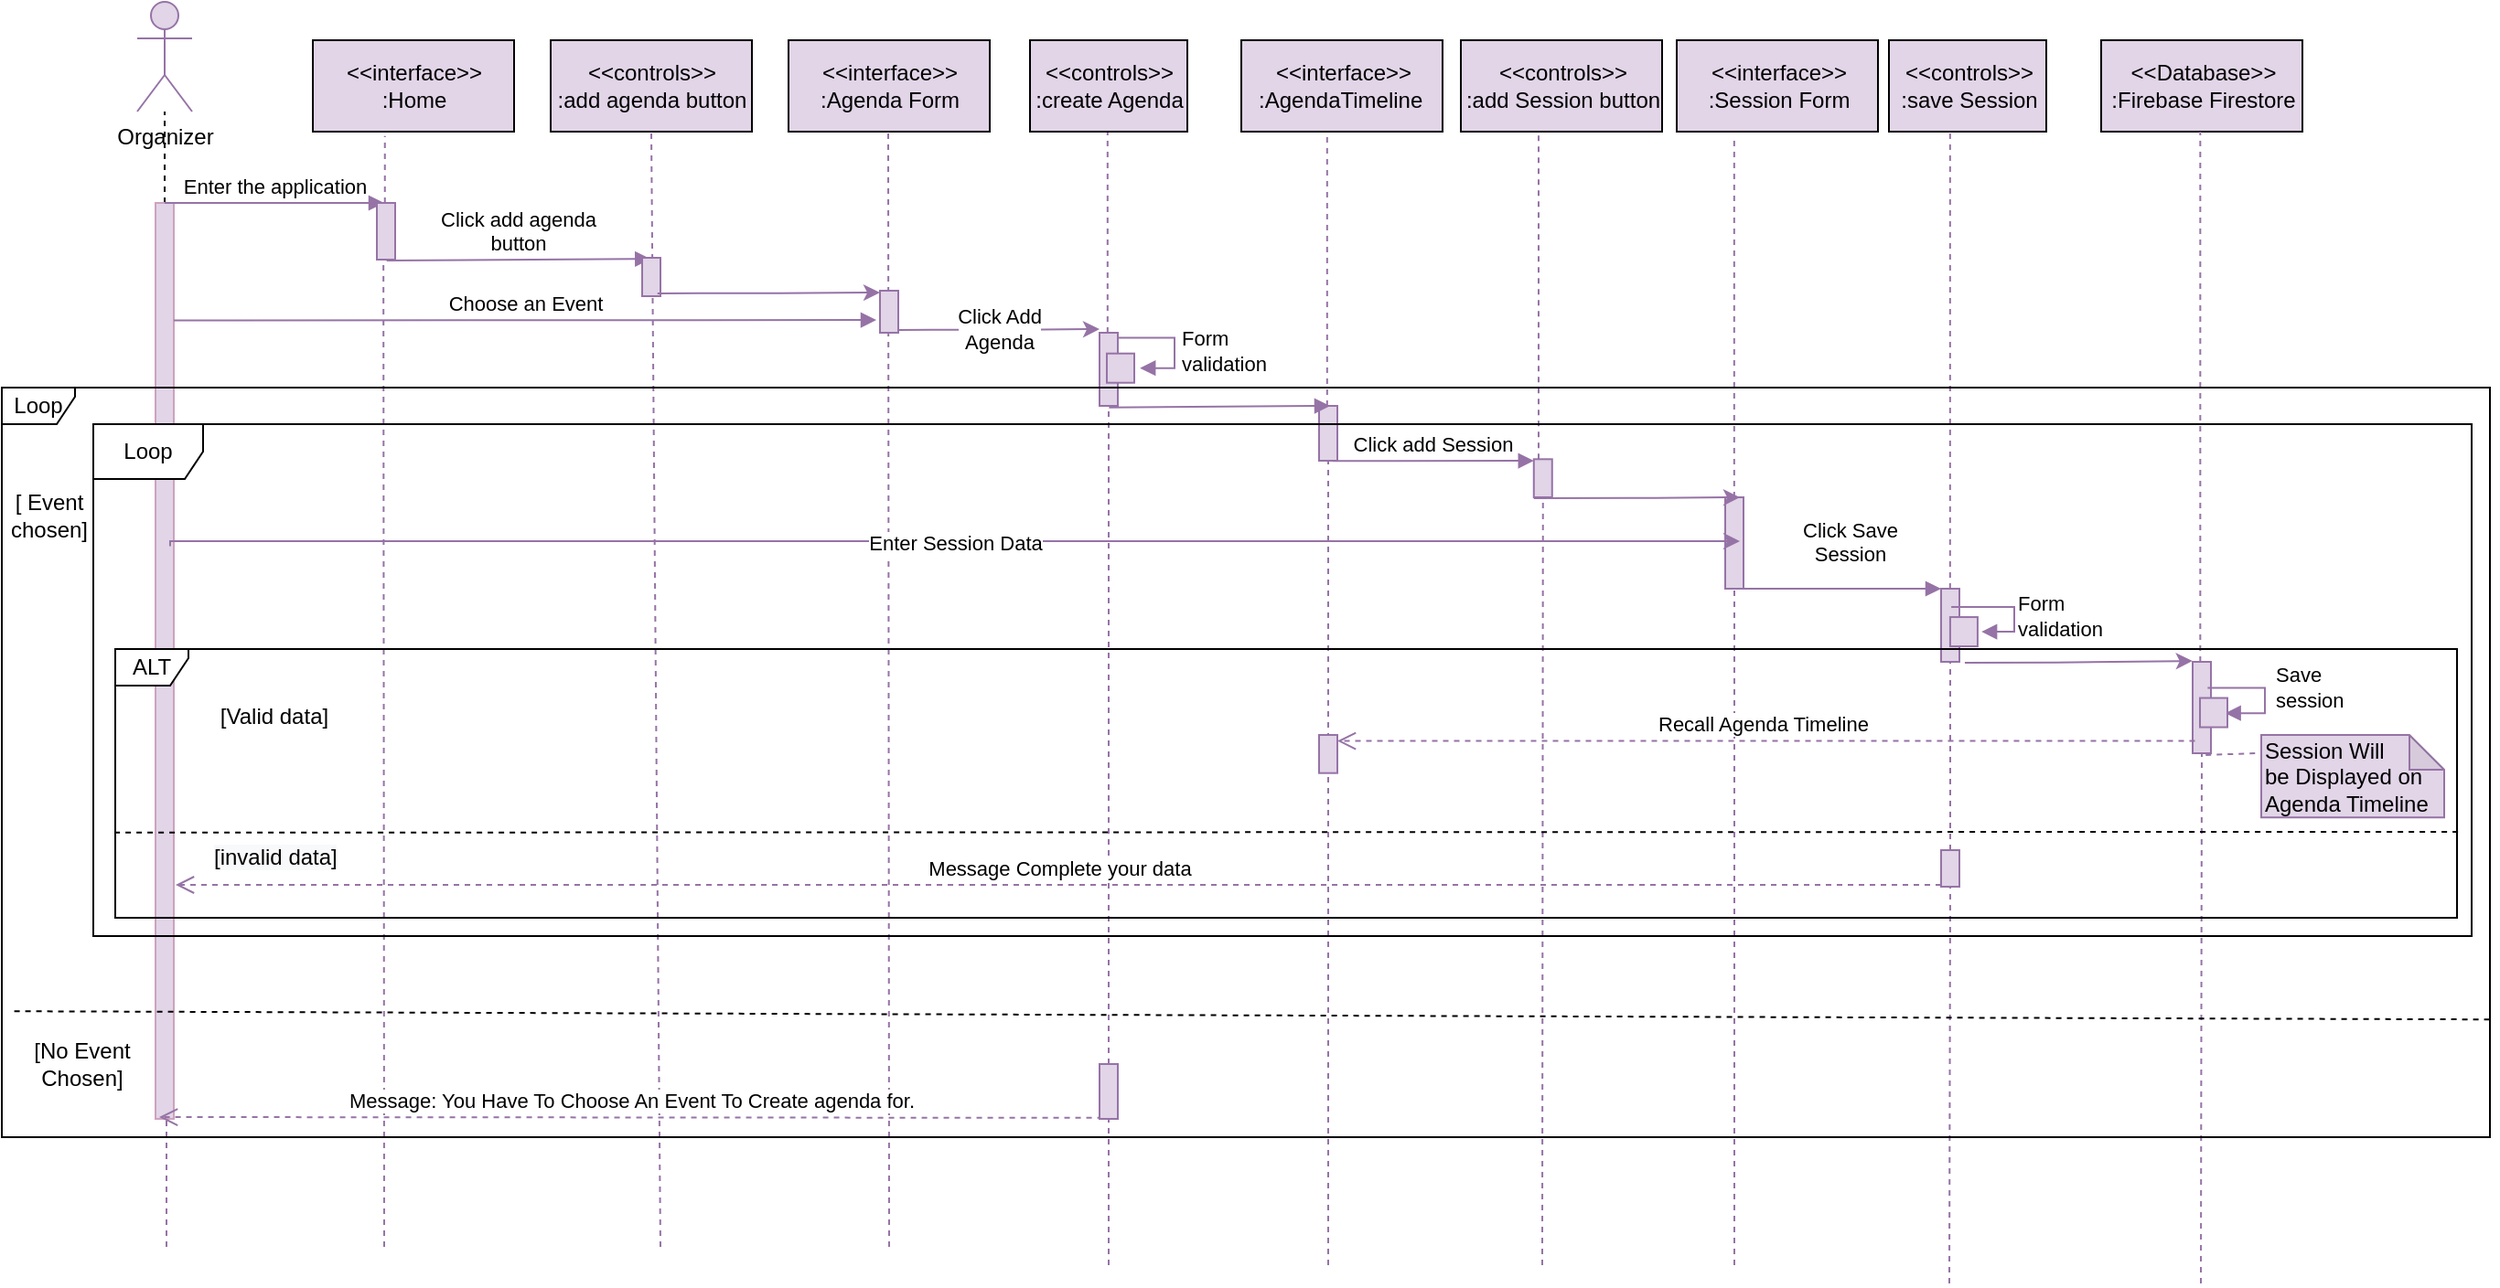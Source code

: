 <mxfile version="13.9.9" type="device" pages="3"><diagram id="fIl-kZw7CDAowUsV4ILI" name="Page-1"><mxGraphModel dx="996" dy="87" grid="1" gridSize="10" guides="1" tooltips="1" connect="1" arrows="1" fold="1" page="1" pageScale="1" pageWidth="850" pageHeight="1100" math="0" shadow="0"><root><mxCell id="0"/><mxCell id="1" parent="0"/><mxCell id="IAzbPzDjzKPY6IzWPlIw-1" value="Organizer" style="shape=umlActor;verticalLabelPosition=bottom;verticalAlign=top;html=1;fillColor=#e1d5e7;strokeColor=#9673a6;" parent="1" vertex="1"><mxGeometry x="64" y="19" width="30" height="60" as="geometry"/></mxCell><mxCell id="IAzbPzDjzKPY6IzWPlIw-2" value="&amp;lt;&amp;lt;interface&amp;gt;&amp;gt;&lt;br&gt;:Home" style="html=1;fillColor=#e1d5e7;" parent="1" vertex="1"><mxGeometry x="160" y="40" width="110" height="50" as="geometry"/></mxCell><mxCell id="IAzbPzDjzKPY6IzWPlIw-3" value="&amp;lt;&amp;lt;controls&amp;gt;&amp;gt;&lt;br&gt;:add agenda button" style="html=1;fillColor=#e1d5e7;" parent="1" vertex="1"><mxGeometry x="290" y="40" width="110" height="50" as="geometry"/></mxCell><mxCell id="IAzbPzDjzKPY6IzWPlIw-4" value="&amp;lt;&amp;lt;interface&amp;gt;&amp;gt;&lt;br&gt;:Agenda Form" style="html=1;fillColor=#e1d5e7;" parent="1" vertex="1"><mxGeometry x="420" y="40" width="110" height="50" as="geometry"/></mxCell><mxCell id="IAzbPzDjzKPY6IzWPlIw-13" value="" style="endArrow=none;dashed=1;html=1;" parent="1" source="IAzbPzDjzKPY6IzWPlIw-20" target="IAzbPzDjzKPY6IzWPlIw-1" edge="1"><mxGeometry x="-50" width="50" height="50" as="geometry"><mxPoint x="80" y="550" as="sourcePoint"/><mxPoint x="470" y="280" as="targetPoint"/></mxGeometry></mxCell><mxCell id="IAzbPzDjzKPY6IzWPlIw-14" value="" style="endArrow=none;dashed=1;html=1;entryX=0.358;entryY=1.047;entryDx=0;entryDy=0;entryPerimeter=0;fillColor=#e1d5e7;strokeColor=#9673a6;" parent="1" source="IAzbPzDjzKPY6IzWPlIw-26" target="IAzbPzDjzKPY6IzWPlIw-2" edge="1"><mxGeometry x="-50" width="50" height="50" as="geometry"><mxPoint x="199" y="560" as="sourcePoint"/><mxPoint x="270" y="300" as="targetPoint"/></mxGeometry></mxCell><mxCell id="IAzbPzDjzKPY6IzWPlIw-15" value="" style="endArrow=none;dashed=1;html=1;entryX=0.5;entryY=1;entryDx=0;entryDy=0;fillColor=#e1d5e7;strokeColor=#9673a6;" parent="1" target="IAzbPzDjzKPY6IzWPlIw-3" edge="1"><mxGeometry x="-50" width="50" height="50" as="geometry"><mxPoint x="350" y="700" as="sourcePoint"/><mxPoint x="350" y="340" as="targetPoint"/></mxGeometry></mxCell><mxCell id="IAzbPzDjzKPY6IzWPlIw-16" value="" style="endArrow=none;dashed=1;html=1;entryX=0.5;entryY=1;entryDx=0;entryDy=0;fillColor=#e1d5e7;strokeColor=#9673a6;" parent="1" edge="1"><mxGeometry x="-50" width="50" height="50" as="geometry"><mxPoint x="475" y="700" as="sourcePoint"/><mxPoint x="474.5" y="90" as="targetPoint"/></mxGeometry></mxCell><mxCell id="IAzbPzDjzKPY6IzWPlIw-18" value="" style="endArrow=none;dashed=1;html=1;entryX=0.5;entryY=1;entryDx=0;entryDy=0;fillColor=#e1d5e7;strokeColor=#9673a6;" parent="1" source="5dlRQ6coY1QbncLY7IgR-16" edge="1"><mxGeometry x="-50" width="50" height="50" as="geometry"><mxPoint x="1054.5" y="720" as="sourcePoint"/><mxPoint x="1054.92" y="90" as="targetPoint"/></mxGeometry></mxCell><mxCell id="IAzbPzDjzKPY6IzWPlIw-20" value="" style="html=1;points=[];perimeter=orthogonalPerimeter;fillColor=#e1d5e7;strokeColor=#CDA2BE;" parent="1" vertex="1"><mxGeometry x="74" y="129" width="10" height="501" as="geometry"/></mxCell><mxCell id="IAzbPzDjzKPY6IzWPlIw-22" value="" style="endArrow=none;dashed=1;html=1;fillColor=#e1d5e7;strokeColor=#9673a6;" parent="1" target="IAzbPzDjzKPY6IzWPlIw-20" edge="1"><mxGeometry x="-50" width="50" height="50" as="geometry"><mxPoint x="80" y="700" as="sourcePoint"/><mxPoint x="79.06" y="79" as="targetPoint"/></mxGeometry></mxCell><mxCell id="IAzbPzDjzKPY6IzWPlIw-23" value="Enter the application" style="html=1;verticalAlign=bottom;endArrow=block;fillColor=#e1d5e7;strokeColor=#9673a6;" parent="1" edge="1"><mxGeometry x="-50" width="80" as="geometry"><mxPoint x="79" y="129" as="sourcePoint"/><mxPoint x="199" y="129" as="targetPoint"/></mxGeometry></mxCell><mxCell id="IAzbPzDjzKPY6IzWPlIw-26" value="" style="html=1;points=[];perimeter=orthogonalPerimeter;fillColor=#e1d5e7;strokeColor=#9673a6;" parent="1" vertex="1"><mxGeometry x="195" y="129" width="10" height="31" as="geometry"/></mxCell><mxCell id="IAzbPzDjzKPY6IzWPlIw-27" value="" style="endArrow=none;dashed=1;html=1;entryX=0.358;entryY=1.047;entryDx=0;entryDy=0;entryPerimeter=0;fillColor=#e1d5e7;strokeColor=#9673a6;" parent="1" target="IAzbPzDjzKPY6IzWPlIw-26" edge="1"><mxGeometry x="-50" width="50" height="50" as="geometry"><mxPoint x="199" y="700" as="sourcePoint"/><mxPoint x="199.38" y="92.35" as="targetPoint"/></mxGeometry></mxCell><mxCell id="IAzbPzDjzKPY6IzWPlIw-28" value="Click add agenda&lt;br&gt;button" style="html=1;verticalAlign=bottom;endArrow=block;exitX=0.531;exitY=1.016;exitDx=0;exitDy=0;exitPerimeter=0;entryX=0.463;entryY=0.03;entryDx=0;entryDy=0;entryPerimeter=0;fillColor=#e1d5e7;strokeColor=#9673a6;" parent="1" source="IAzbPzDjzKPY6IzWPlIw-26" target="IAzbPzDjzKPY6IzWPlIw-29" edge="1"><mxGeometry x="-50" width="80" as="geometry"><mxPoint x="200" y="150" as="sourcePoint"/><mxPoint x="344" y="150" as="targetPoint"/></mxGeometry></mxCell><mxCell id="IAzbPzDjzKPY6IzWPlIw-29" value="" style="html=1;points=[];perimeter=orthogonalPerimeter;fillColor=#e1d5e7;strokeColor=#9673a6;" parent="1" vertex="1"><mxGeometry x="340" y="159" width="10" height="21" as="geometry"/></mxCell><mxCell id="IAzbPzDjzKPY6IzWPlIw-31" value="Choose an Event" style="html=1;verticalAlign=bottom;endArrow=block;exitX=0.967;exitY=0.069;exitDx=0;exitDy=0;exitPerimeter=0;fillColor=#e1d5e7;strokeColor=#9673a6;" parent="1" edge="1"><mxGeometry x="-50" y="-7" width="80" as="geometry"><mxPoint x="84.0" y="193.3" as="sourcePoint"/><mxPoint x="468" y="193" as="targetPoint"/></mxGeometry></mxCell><mxCell id="IAzbPzDjzKPY6IzWPlIw-32" value="" style="html=1;points=[];perimeter=orthogonalPerimeter;fillColor=#e1d5e7;strokeColor=#9673a6;" parent="1" vertex="1"><mxGeometry x="470" y="177" width="10" height="23" as="geometry"/></mxCell><mxCell id="IAzbPzDjzKPY6IzWPlIw-34" value="Form&lt;br&gt;validation&amp;nbsp;" style="edgeStyle=orthogonalEdgeStyle;html=1;align=left;spacingLeft=2;endArrow=block;rounded=0;entryX=1.14;entryY=0.5;entryDx=0;entryDy=0;entryPerimeter=0;fillColor=#e1d5e7;strokeColor=#9673a6;exitX=0.956;exitY=0.447;exitDx=0;exitDy=0;exitPerimeter=0;" parent="1" edge="1"><mxGeometry as="geometry"><mxPoint x="594.56" y="202.7" as="sourcePoint"/><Array as="points"><mxPoint x="631" y="203"/><mxPoint x="631" y="219"/></Array><mxPoint x="612.1" y="219.35" as="targetPoint"/><mxPoint x="28" y="-1" as="offset"/></mxGeometry></mxCell><mxCell id="IAzbPzDjzKPY6IzWPlIw-45" value="&amp;lt;&amp;lt;Database&amp;gt;&amp;gt;&lt;br&gt;:Firebase Firestore" style="html=1;fillColor=#e1d5e7;" parent="1" vertex="1"><mxGeometry x="1137.5" y="40" width="110" height="50" as="geometry"/></mxCell><mxCell id="iIJR8PUkI8zmzwTaTOz8-1" style="edgeStyle=orthogonalEdgeStyle;rounded=0;orthogonalLoop=1;jettySize=auto;html=1;exitX=0.839;exitY=0.926;exitDx=0;exitDy=0;exitPerimeter=0;fillColor=#e1d5e7;strokeColor=#9673a6;" parent="1" source="IAzbPzDjzKPY6IzWPlIw-29" edge="1"><mxGeometry x="-50" as="geometry"><mxPoint x="470" y="178" as="targetPoint"/><Array as="points"><mxPoint x="415" y="178"/><mxPoint x="510" y="178"/></Array></mxGeometry></mxCell><mxCell id="iIJR8PUkI8zmzwTaTOz8-2" value="&amp;lt;&amp;lt;interface&amp;gt;&amp;gt;&lt;br&gt;:Session Form" style="html=1;fillColor=#e1d5e7;" parent="1" vertex="1"><mxGeometry x="905.5" y="40" width="110" height="50" as="geometry"/></mxCell><mxCell id="iIJR8PUkI8zmzwTaTOz8-3" value="&amp;lt;&amp;lt;interface&amp;gt;&amp;gt;&lt;br&gt;:AgendaTimeline&amp;nbsp;" style="html=1;fillColor=#e1d5e7;" parent="1" vertex="1"><mxGeometry x="667.5" y="40" width="110" height="50" as="geometry"/></mxCell><mxCell id="iIJR8PUkI8zmzwTaTOz8-4" value="&amp;lt;&amp;lt;controls&amp;gt;&amp;gt;&lt;br&gt;:add Session button" style="html=1;fillColor=#e1d5e7;" parent="1" vertex="1"><mxGeometry x="787.5" y="40" width="110" height="50" as="geometry"/></mxCell><mxCell id="iIJR8PUkI8zmzwTaTOz8-6" value="" style="endArrow=none;dashed=1;html=1;entryX=0.5;entryY=1;entryDx=0;entryDy=0;fillColor=#e1d5e7;strokeColor=#9673a6;" parent="1" source="iIJR8PUkI8zmzwTaTOz8-7" edge="1"><mxGeometry x="-50" width="50" height="50" as="geometry"><mxPoint x="594.41" y="560" as="sourcePoint"/><mxPoint x="594.41" y="90" as="targetPoint"/></mxGeometry></mxCell><mxCell id="iIJR8PUkI8zmzwTaTOz8-7" value="" style="html=1;points=[];perimeter=orthogonalPerimeter;fillColor=#e1d5e7;strokeColor=#9673a6;" parent="1" vertex="1"><mxGeometry x="590" y="200" width="10" height="40" as="geometry"/></mxCell><mxCell id="iIJR8PUkI8zmzwTaTOz8-8" value="" style="endArrow=none;dashed=1;html=1;entryX=0.5;entryY=1;entryDx=0;entryDy=0;fillColor=#e1d5e7;strokeColor=#9673a6;" parent="1" source="iIJR8PUkI8zmzwTaTOz8-56" target="iIJR8PUkI8zmzwTaTOz8-7" edge="1"><mxGeometry x="-50" width="50" height="50" as="geometry"><mxPoint x="595" y="710" as="sourcePoint"/><mxPoint x="594.41" y="90.0" as="targetPoint"/></mxGeometry></mxCell><mxCell id="iIJR8PUkI8zmzwTaTOz8-5" value="Click Add&lt;br&gt;Agenda" style="edgeStyle=orthogonalEdgeStyle;rounded=0;orthogonalLoop=1;jettySize=auto;html=1;exitX=0.839;exitY=0.926;exitDx=0;exitDy=0;exitPerimeter=0;fillColor=#e1d5e7;strokeColor=#9673a6;" parent="1" edge="1"><mxGeometry x="-50" y="-57" as="geometry"><mxPoint x="590" y="198" as="targetPoint"/><mxPoint x="480.0" y="198.446" as="sourcePoint"/><Array as="points"><mxPoint x="546.61" y="198"/><mxPoint x="641.61" y="198"/></Array></mxGeometry></mxCell><mxCell id="iIJR8PUkI8zmzwTaTOz8-9" value="" style="endArrow=none;dashed=1;html=1;entryX=0.5;entryY=1;entryDx=0;entryDy=0;fillColor=#e1d5e7;strokeColor=#9673a6;" parent="1" source="iIJR8PUkI8zmzwTaTOz8-11" edge="1"><mxGeometry x="-50" width="50" height="50" as="geometry"><mxPoint x="714.41" y="560" as="sourcePoint"/><mxPoint x="714.41" y="90" as="targetPoint"/></mxGeometry></mxCell><mxCell id="iIJR8PUkI8zmzwTaTOz8-10" value="Click add Session" style="html=1;verticalAlign=bottom;endArrow=block;fillColor=#e1d5e7;strokeColor=#9673a6;" parent="1" edge="1"><mxGeometry x="67.39" y="-20.42" width="80" as="geometry"><mxPoint x="717.39" y="270.16" as="sourcePoint"/><mxPoint x="827.39" y="270.0" as="targetPoint"/><mxPoint as="offset"/></mxGeometry></mxCell><mxCell id="iIJR8PUkI8zmzwTaTOz8-11" value="" style="html=1;points=[];perimeter=orthogonalPerimeter;fillColor=#e1d5e7;strokeColor=#9673a6;" parent="1" vertex="1"><mxGeometry x="710" y="240" width="10" height="30" as="geometry"/></mxCell><mxCell id="iIJR8PUkI8zmzwTaTOz8-12" value="" style="endArrow=none;dashed=1;html=1;entryX=0.5;entryY=1;entryDx=0;entryDy=0;fillColor=#e1d5e7;strokeColor=#9673a6;" parent="1" target="iIJR8PUkI8zmzwTaTOz8-11" edge="1"><mxGeometry x="-50" width="50" height="50" as="geometry"><mxPoint x="715" y="710" as="sourcePoint"/><mxPoint x="714.41" y="90" as="targetPoint"/></mxGeometry></mxCell><mxCell id="iIJR8PUkI8zmzwTaTOz8-13" value="" style="endArrow=none;dashed=1;html=1;entryX=0.5;entryY=1;entryDx=0;entryDy=0;fillColor=#e1d5e7;strokeColor=#9673a6;" parent="1" source="iIJR8PUkI8zmzwTaTOz8-15" edge="1"><mxGeometry x="-50" width="50" height="50" as="geometry"><mxPoint x="830" y="560" as="sourcePoint"/><mxPoint x="830" y="90" as="targetPoint"/></mxGeometry></mxCell><mxCell id="iIJR8PUkI8zmzwTaTOz8-15" value="" style="html=1;points=[];perimeter=orthogonalPerimeter;fillColor=#e1d5e7;strokeColor=#9673a6;" parent="1" vertex="1"><mxGeometry x="827.39" y="269.16" width="10" height="20.84" as="geometry"/></mxCell><mxCell id="iIJR8PUkI8zmzwTaTOz8-17" value="" style="endArrow=none;dashed=1;html=1;entryX=0.5;entryY=1;entryDx=0;entryDy=0;fillColor=#e1d5e7;strokeColor=#9673a6;" parent="1" target="iIJR8PUkI8zmzwTaTOz8-15" edge="1"><mxGeometry x="-50" width="50" height="50" as="geometry"><mxPoint x="832" y="710" as="sourcePoint"/><mxPoint x="830" y="90" as="targetPoint"/></mxGeometry></mxCell><mxCell id="iIJR8PUkI8zmzwTaTOz8-25" value="Click Save &lt;br&gt;Session" style="html=1;verticalAlign=bottom;endArrow=block;fillColor=#e1d5e7;strokeColor=#9673a6;" parent="1" edge="1"><mxGeometry width="80" as="geometry"><mxPoint x="942" y="340.0" as="sourcePoint"/><mxPoint x="1050" y="340" as="targetPoint"/><mxPoint x="4" y="-10" as="offset"/></mxGeometry></mxCell><mxCell id="iIJR8PUkI8zmzwTaTOz8-29" value="" style="html=1;verticalAlign=bottom;endArrow=open;dashed=1;endSize=8;fillColor=#e1d5e7;strokeColor=#9673a6;exitX=0.125;exitY=0.866;exitDx=0;exitDy=0;exitPerimeter=0;" parent="1" source="5dlRQ6coY1QbncLY7IgR-29" edge="1"><mxGeometry x="-50" as="geometry"><mxPoint x="1000" y="420" as="sourcePoint"/><mxPoint x="720" y="420" as="targetPoint"/></mxGeometry></mxCell><mxCell id="iIJR8PUkI8zmzwTaTOz8-30" value="Session Will &lt;br&gt;be Displayed on&amp;nbsp;&lt;br&gt;Agenda Timeline" style="shape=note;whiteSpace=wrap;html=1;backgroundOutline=1;darkOpacity=0.05;fillColor=#e1d5e7;rounded=1;align=left;strokeColor=#9673a6;size=19;" parent="1" vertex="1"><mxGeometry x="1225" y="420" width="100" height="45.16" as="geometry"/></mxCell><mxCell id="iIJR8PUkI8zmzwTaTOz8-35" value="Message Complete your data" style="html=1;verticalAlign=bottom;endArrow=open;dashed=1;endSize=8;fillColor=#e1d5e7;strokeColor=#9673a6;" parent="1" edge="1"><mxGeometry x="-50" as="geometry"><mxPoint x="1050" y="502" as="sourcePoint"/><mxPoint x="85" y="502" as="targetPoint"/></mxGeometry></mxCell><mxCell id="iIJR8PUkI8zmzwTaTOz8-38" value="[Valid data]" style="text;html=1;fillColor=none;align=center;verticalAlign=middle;whiteSpace=wrap;rounded=0;" parent="1" vertex="1"><mxGeometry x="104" y="400" width="70" height="20" as="geometry"/></mxCell><mxCell id="iIJR8PUkI8zmzwTaTOz8-39" value="&lt;span style=&quot;color: rgb(0 , 0 , 0) ; font-family: &amp;#34;helvetica&amp;#34; ; font-size: 12px ; font-style: normal ; font-weight: 400 ; letter-spacing: normal ; text-align: center ; text-indent: 0px ; text-transform: none ; word-spacing: 0px ; background-color: rgb(248 , 249 , 250) ; display: inline ; float: none&quot;&gt;[invalid data]&lt;/span&gt;" style="text;whiteSpace=wrap;html=1;" parent="1" vertex="1"><mxGeometry x="104" y="473" width="70" height="20" as="geometry"/></mxCell><mxCell id="iIJR8PUkI8zmzwTaTOz8-48" value="" style="html=1;verticalAlign=bottom;endArrow=block;strokeColor=#9673a6;fillColor=#e1d5e7;exitX=0.519;exitY=1.022;exitDx=0;exitDy=0;exitPerimeter=0;" parent="1" source="iIJR8PUkI8zmzwTaTOz8-7" edge="1"><mxGeometry x="-50" width="80" as="geometry"><mxPoint x="719" y="311" as="sourcePoint"/><mxPoint x="716" y="240" as="targetPoint"/></mxGeometry></mxCell><mxCell id="iIJR8PUkI8zmzwTaTOz8-57" value="Message: You Have To Choose An Event To Create agenda for." style="html=1;verticalAlign=bottom;endArrow=open;dashed=1;endSize=8;strokeColor=#9673a6;fillColor=#e1d5e7;exitX=0.178;exitY=0.981;exitDx=0;exitDy=0;exitPerimeter=0;" parent="1" source="iIJR8PUkI8zmzwTaTOz8-56" edge="1"><mxGeometry x="-50" as="geometry"><mxPoint x="475" y="630" as="sourcePoint"/><mxPoint x="76" y="629" as="targetPoint"/></mxGeometry></mxCell><mxCell id="5dlRQ6coY1QbncLY7IgR-1" value="&amp;lt;&amp;lt;controls&amp;gt;&amp;gt;&lt;br&gt;:save Session" style="html=1;fillColor=#e1d5e7;" parent="1" vertex="1"><mxGeometry x="1021.5" y="40" width="86" height="50" as="geometry"/></mxCell><mxCell id="5dlRQ6coY1QbncLY7IgR-2" value="" style="endArrow=none;dashed=1;html=1;entryX=0.5;entryY=1;entryDx=0;entryDy=0;fillColor=#e1d5e7;strokeColor=#9673a6;" parent="1" source="5dlRQ6coY1QbncLY7IgR-14" edge="1"><mxGeometry x="-50" width="50" height="50" as="geometry"><mxPoint x="936.5" y="725" as="sourcePoint"/><mxPoint x="936.92" y="95" as="targetPoint"/></mxGeometry></mxCell><mxCell id="5dlRQ6coY1QbncLY7IgR-11" value="&amp;lt;&amp;lt;controls&amp;gt;&amp;gt;&lt;br&gt;:create Agenda" style="html=1;fillColor=#e1d5e7;" parent="1" vertex="1"><mxGeometry x="552" y="40" width="86" height="50" as="geometry"/></mxCell><mxCell id="5dlRQ6coY1QbncLY7IgR-14" value="" style="html=1;points=[];perimeter=orthogonalPerimeter;fillColor=#e1d5e7;strokeColor=#9673a6;" parent="1" vertex="1"><mxGeometry x="932" y="290" width="10" height="50" as="geometry"/></mxCell><mxCell id="5dlRQ6coY1QbncLY7IgR-15" value="" style="endArrow=none;dashed=1;html=1;entryX=0.5;entryY=1;entryDx=0;entryDy=0;fillColor=#e1d5e7;strokeColor=#9673a6;" parent="1" target="5dlRQ6coY1QbncLY7IgR-14" edge="1"><mxGeometry x="-50" width="50" height="50" as="geometry"><mxPoint x="937" y="710" as="sourcePoint"/><mxPoint x="936.92" y="95" as="targetPoint"/></mxGeometry></mxCell><mxCell id="iIJR8PUkI8zmzwTaTOz8-14" value="Enter Session Data" style="edgeStyle=orthogonalEdgeStyle;rounded=0;orthogonalLoop=1;jettySize=auto;html=1;exitX=0.721;exitY=0.619;exitDx=0;exitDy=0;exitPerimeter=0;fillColor=#e1d5e7;strokeColor=#9673a6;" parent="1" edge="1"><mxGeometry x="-50" y="-10" as="geometry"><mxPoint x="940" y="314" as="targetPoint"/><mxPoint x="81.99" y="316.729" as="sourcePoint"/><Array as="points"><mxPoint x="81.78" y="314.27"/></Array></mxGeometry></mxCell><mxCell id="5dlRQ6coY1QbncLY7IgR-13" style="edgeStyle=orthogonalEdgeStyle;rounded=0;orthogonalLoop=1;jettySize=auto;html=1;exitX=0.839;exitY=0.926;exitDx=0;exitDy=0;exitPerimeter=0;fillColor=#e1d5e7;strokeColor=#9673a6;" parent="1" edge="1"><mxGeometry x="429" y="112" as="geometry"><mxPoint x="940" y="290" as="targetPoint"/><Array as="points"><mxPoint x="894" y="290"/><mxPoint x="989" y="290"/></Array><mxPoint x="827.39" y="290.446" as="sourcePoint"/></mxGeometry></mxCell><mxCell id="5dlRQ6coY1QbncLY7IgR-16" value="" style="html=1;points=[];perimeter=orthogonalPerimeter;fillColor=#e1d5e7;strokeColor=#9673a6;" parent="1" vertex="1"><mxGeometry x="1050" y="340" width="10" height="40" as="geometry"/></mxCell><mxCell id="5dlRQ6coY1QbncLY7IgR-17" value="" style="endArrow=none;dashed=1;html=1;entryX=0.5;entryY=1;entryDx=0;entryDy=0;fillColor=#e1d5e7;strokeColor=#9673a6;" parent="1" source="5dlRQ6coY1QbncLY7IgR-32" target="5dlRQ6coY1QbncLY7IgR-16" edge="1"><mxGeometry x="-50" width="50" height="50" as="geometry"><mxPoint x="1054.5" y="720" as="sourcePoint"/><mxPoint x="1054.92" y="90" as="targetPoint"/></mxGeometry></mxCell><mxCell id="5dlRQ6coY1QbncLY7IgR-18" style="edgeStyle=orthogonalEdgeStyle;rounded=0;orthogonalLoop=1;jettySize=auto;html=1;exitX=0.839;exitY=0.926;exitDx=0;exitDy=0;exitPerimeter=0;fillColor=#e1d5e7;strokeColor=#9673a6;entryX=-0.013;entryY=-0.009;entryDx=0;entryDy=0;entryPerimeter=0;" parent="1" target="5dlRQ6coY1QbncLY7IgR-23" edge="1"><mxGeometry x="664.58" y="202" as="geometry"><mxPoint x="1175.58" y="380" as="targetPoint"/><Array as="points"><mxPoint x="1113" y="380"/></Array><mxPoint x="1062.97" y="380.446" as="sourcePoint"/></mxGeometry></mxCell><mxCell id="5dlRQ6coY1QbncLY7IgR-20" value="Form&lt;br&gt;validation&amp;nbsp;" style="edgeStyle=orthogonalEdgeStyle;html=1;align=left;spacingLeft=2;endArrow=block;rounded=0;entryX=1.14;entryY=0.5;entryDx=0;entryDy=0;entryPerimeter=0;fillColor=#e1d5e7;strokeColor=#9673a6;exitX=1.06;exitY=0.209;exitDx=0;exitDy=0;exitPerimeter=0;" parent="1" target="5dlRQ6coY1QbncLY7IgR-21" edge="1"><mxGeometry x="575.97" y="137.53" as="geometry"><mxPoint x="1055.57" y="350.009" as="sourcePoint"/><Array as="points"><mxPoint x="1090" y="350"/><mxPoint x="1090" y="364"/></Array><mxPoint x="1145.97" y="391.53" as="targetPoint"/><mxPoint x="24" y="-2" as="offset"/></mxGeometry></mxCell><mxCell id="5dlRQ6coY1QbncLY7IgR-21" value="&lt;span style=&quot;color: rgba(0 , 0 , 0 , 0) ; font-family: monospace ; font-size: 0px&quot;&gt;%3CmxGraphModel%3E%3Croot%3E%3CmxCell%20id%3D%220%22%2F%3E%3CmxCell%20id%3D%221%22%20parent%3D%220%22%2F%3E%3CmxCell%20id%3D%222%22%20value%3D%22%22%20style%3D%22html%3D1%3Bpoints%3D%5B%5D%3Bperimeter%3DorthogonalPerimeter%3BfillColor%3D%23e1d5e7%3BstrokeColor%3D%239673a6%3B%22%20vertex%3D%221%22%20parent%3D%221%22%3E%3CmxGeometry%20x%3D%22932%22%20y%3D%22290%22%20width%3D%2210%22%20height%3D%2250%22%20as%3D%22geometry%22%2F%3E%3C%2FmxCell%3E%3C%2Froot%3E%3C%2FmxGraphModel%3E&lt;/span&gt;" style="html=1;points=[];perimeter=orthogonalPerimeter;fillColor=#e1d5e7;strokeColor=#9673a6;" parent="1" vertex="1"><mxGeometry x="1054.97" y="355.53" width="15" height="16" as="geometry"/></mxCell><mxCell id="5dlRQ6coY1QbncLY7IgR-22" value="" style="endArrow=none;dashed=1;html=1;entryX=0.5;entryY=1;entryDx=0;entryDy=0;fillColor=#e1d5e7;strokeColor=#9673a6;" parent="1" source="5dlRQ6coY1QbncLY7IgR-23" edge="1"><mxGeometry x="86.75" width="50" height="50" as="geometry"><mxPoint x="1192" y="720" as="sourcePoint"/><mxPoint x="1191.67" y="90" as="targetPoint"/></mxGeometry></mxCell><mxCell id="5dlRQ6coY1QbncLY7IgR-23" value="" style="html=1;points=[];perimeter=orthogonalPerimeter;fillColor=#e1d5e7;strokeColor=#9673a6;" parent="1" vertex="1"><mxGeometry x="1187.5" y="380" width="10" height="50" as="geometry"/></mxCell><mxCell id="5dlRQ6coY1QbncLY7IgR-24" value="" style="endArrow=none;dashed=1;html=1;entryX=0.5;entryY=1;entryDx=0;entryDy=0;fillColor=#e1d5e7;strokeColor=#9673a6;" parent="1" target="5dlRQ6coY1QbncLY7IgR-23" edge="1"><mxGeometry x="86.75" width="50" height="50" as="geometry"><mxPoint x="1192" y="720" as="sourcePoint"/><mxPoint x="1191.67" y="90" as="targetPoint"/></mxGeometry></mxCell><mxCell id="5dlRQ6coY1QbncLY7IgR-25" value="Save &lt;br&gt;session" style="edgeStyle=orthogonalEdgeStyle;html=1;align=left;spacingLeft=2;endArrow=block;rounded=0;entryX=0.922;entryY=0.52;entryDx=0;entryDy=0;entryPerimeter=0;fillColor=#e1d5e7;strokeColor=#9673a6;exitX=0.82;exitY=0.284;exitDx=0;exitDy=0;exitPerimeter=0;" parent="1" source="5dlRQ6coY1QbncLY7IgR-23" target="5dlRQ6coY1QbncLY7IgR-26" edge="1"><mxGeometry as="geometry"><mxPoint x="1199" y="394" as="sourcePoint"/><Array as="points"><mxPoint x="1227" y="394"/><mxPoint x="1227" y="408"/></Array><mxPoint x="1282.5" y="435.77" as="targetPoint"/><mxPoint x="28" y="-7" as="offset"/></mxGeometry></mxCell><mxCell id="5dlRQ6coY1QbncLY7IgR-26" value="&lt;span style=&quot;color: rgba(0 , 0 , 0 , 0) ; font-family: monospace ; font-size: 0px&quot;&gt;%3CmxGraphModel%3E%3Croot%3E%3CmxCell%20id%3D%220%22%2F%3E%3CmxCell%20id%3D%221%22%20parent%3D%220%22%2F%3E%3CmxCell%20id%3D%222%22%20value%3D%22%22%20style%3D%22html%3D1%3Bpoints%3D%5B%5D%3Bperimeter%3DorthogonalPerimeter%3BfillColor%3D%23e1d5e7%3BstrokeColor%3D%239673a6%3B%22%20vertex%3D%221%22%20parent%3D%221%22%3E%3CmxGeometry%20x%3D%22932%22%20y%3D%22290%22%20width%3D%2210%22%20height%3D%2250%22%20as%3D%22geometry%22%2F%3E%3C%2FmxCell%3E%3C%2Froot%3E%3C%2FmxGraphModel%3E&lt;/span&gt;" style="html=1;points=[];perimeter=orthogonalPerimeter;fillColor=#e1d5e7;strokeColor=#9673a6;" parent="1" vertex="1"><mxGeometry x="1191.5" y="399.77" width="15" height="16" as="geometry"/></mxCell><mxCell id="5dlRQ6coY1QbncLY7IgR-27" value="" style="endArrow=none;dashed=1;html=1;exitX=0.714;exitY=1.019;exitDx=0;exitDy=0;exitPerimeter=0;entryX=-0.025;entryY=0.222;entryDx=0;entryDy=0;entryPerimeter=0;fillColor=#e1d5e7;strokeColor=#9673a6;" parent="1" source="5dlRQ6coY1QbncLY7IgR-23" target="iIJR8PUkI8zmzwTaTOz8-30" edge="1"><mxGeometry width="50" height="50" relative="1" as="geometry"><mxPoint x="1270" y="550" as="sourcePoint"/><mxPoint x="1230" y="320" as="targetPoint"/></mxGeometry></mxCell><mxCell id="5dlRQ6coY1QbncLY7IgR-29" value="" style="html=1;points=[];perimeter=orthogonalPerimeter;fillColor=#e1d5e7;strokeColor=#9673a6;" parent="1" vertex="1"><mxGeometry x="710" y="420" width="10" height="20.84" as="geometry"/></mxCell><mxCell id="5dlRQ6coY1QbncLY7IgR-31" value="Recall Agenda Timeline&amp;nbsp;" style="html=1;verticalAlign=bottom;endArrow=open;dashed=1;endSize=8;fillColor=#e1d5e7;strokeColor=#9673a6;exitX=0.125;exitY=0.866;exitDx=0;exitDy=0;exitPerimeter=0;" parent="1" source="5dlRQ6coY1QbncLY7IgR-23" target="5dlRQ6coY1QbncLY7IgR-29" edge="1"><mxGeometry x="-50" as="geometry"><mxPoint x="1188.75" y="423.3" as="sourcePoint"/><mxPoint x="720" y="420" as="targetPoint"/></mxGeometry></mxCell><mxCell id="5dlRQ6coY1QbncLY7IgR-32" value="" style="html=1;points=[];perimeter=orthogonalPerimeter;fillColor=#e1d5e7;strokeColor=#9673a6;" parent="1" vertex="1"><mxGeometry x="1050" y="483" width="10" height="20" as="geometry"/></mxCell><mxCell id="5dlRQ6coY1QbncLY7IgR-33" value="" style="endArrow=none;dashed=1;html=1;entryX=0.5;entryY=1;entryDx=0;entryDy=0;fillColor=#e1d5e7;strokeColor=#9673a6;" parent="1" target="5dlRQ6coY1QbncLY7IgR-32" edge="1"><mxGeometry x="-50" width="50" height="50" as="geometry"><mxPoint x="1054.5" y="720" as="sourcePoint"/><mxPoint x="1055" y="380" as="targetPoint"/></mxGeometry></mxCell><mxCell id="5dlRQ6coY1QbncLY7IgR-38" value="ALT" style="shape=umlFrame;whiteSpace=wrap;html=1;width=40;height=20;" parent="1" vertex="1"><mxGeometry x="52" y="373" width="1280" height="147" as="geometry"/></mxCell><mxCell id="5dlRQ6coY1QbncLY7IgR-39" value="" style="endArrow=none;dashed=1;html=1;entryX=0;entryY=0.759;entryDx=0;entryDy=0;entryPerimeter=0;exitX=1.002;exitY=0.757;exitDx=0;exitDy=0;exitPerimeter=0;" parent="1" edge="1"><mxGeometry width="50" height="50" relative="1" as="geometry"><mxPoint x="1332.56" y="472.97" as="sourcePoint"/><mxPoint x="50" y="473.39" as="targetPoint"/></mxGeometry></mxCell><mxCell id="5dlRQ6coY1QbncLY7IgR-42" value="Loop" style="shape=umlFrame;whiteSpace=wrap;html=1;" parent="1" vertex="1"><mxGeometry x="40" y="250" width="1300" height="280" as="geometry"/></mxCell><mxCell id="iIJR8PUkI8zmzwTaTOz8-56" value="" style="html=1;points=[];perimeter=orthogonalPerimeter;fillColor=#e1d5e7;strokeColor=#9673a6;" parent="1" vertex="1"><mxGeometry x="590" y="600" width="10" height="30" as="geometry"/></mxCell><mxCell id="5dlRQ6coY1QbncLY7IgR-44" value="" style="endArrow=none;dashed=1;html=1;entryX=0.5;entryY=1;entryDx=0;entryDy=0;fillColor=#e1d5e7;strokeColor=#9673a6;" parent="1" target="iIJR8PUkI8zmzwTaTOz8-56" edge="1"><mxGeometry x="-46" width="50" height="50" as="geometry"><mxPoint x="595" y="710" as="sourcePoint"/><mxPoint x="599" y="240" as="targetPoint"/></mxGeometry></mxCell><mxCell id="IAzbPzDjzKPY6IzWPlIw-33" value="" style="html=1;points=[];perimeter=orthogonalPerimeter;fillColor=#e1d5e7;strokeColor=#9673a6;" parent="1" vertex="1"><mxGeometry x="594" y="211.35" width="15" height="16" as="geometry"/></mxCell><mxCell id="5dlRQ6coY1QbncLY7IgR-41" value="Loop" style="shape=umlFrame;whiteSpace=wrap;html=1;width=40;height=20;" parent="1" vertex="1"><mxGeometry x="-10" y="230" width="1360" height="410" as="geometry"/></mxCell><mxCell id="iIJR8PUkI8zmzwTaTOz8-53" value="[ Event chosen]" style="text;html=1;strokeColor=none;fillColor=none;align=center;verticalAlign=middle;whiteSpace=wrap;rounded=0;" parent="1" vertex="1"><mxGeometry x="-8" y="290" width="48" height="20" as="geometry"/></mxCell><mxCell id="iIJR8PUkI8zmzwTaTOz8-55" value="[No Event Chosen]" style="text;html=1;strokeColor=none;fillColor=none;align=center;verticalAlign=middle;whiteSpace=wrap;rounded=0;" parent="1" vertex="1"><mxGeometry x="4" y="590" width="60" height="20" as="geometry"/></mxCell><mxCell id="00S3mHdOHWkusoOoZtOH-2" value="" style="endArrow=none;dashed=1;html=1;entryX=1.002;entryY=0.843;entryDx=0;entryDy=0;entryPerimeter=0;exitX=0.005;exitY=0.832;exitDx=0;exitDy=0;exitPerimeter=0;" edge="1" parent="1" source="5dlRQ6coY1QbncLY7IgR-41" target="5dlRQ6coY1QbncLY7IgR-41"><mxGeometry width="50" height="50" relative="1" as="geometry"><mxPoint x="-99.06" y="851" as="sourcePoint"/><mxPoint x="-100" y="380" as="targetPoint"/></mxGeometry></mxCell></root></mxGraphModel></diagram><diagram id="hBFVAKnfi_i2nO5O-PKS" name="Page-2"><mxGraphModel dx="1064" dy="632" grid="1" gridSize="10" guides="1" tooltips="1" connect="1" arrows="1" fold="1" page="1" pageScale="1" pageWidth="850" pageHeight="1100" math="0" shadow="0"><root><mxCell id="iU5GKXuUdsKu5dnFd86O-0"/><mxCell id="iU5GKXuUdsKu5dnFd86O-1" parent="iU5GKXuUdsKu5dnFd86O-0"/><mxCell id="d7zcrcw9KmmRLxVapxTC-122" value="" style="rounded=0;whiteSpace=wrap;html=1;strokeColor=none;fontStyle=1" vertex="1" parent="iU5GKXuUdsKu5dnFd86O-1"><mxGeometry x="1050" y="24.5" width="980" height="460" as="geometry"/></mxCell><mxCell id="sHYK-wVY87AS0rquaaBo-2" value="Organizer" style="shape=umlActor;verticalLabelPosition=bottom;verticalAlign=top;html=1;fillColor=#e1d5e7;strokeColor=#9673a6;" parent="iU5GKXuUdsKu5dnFd86O-1" vertex="1"><mxGeometry x="64" y="19" width="30" height="60" as="geometry"/></mxCell><mxCell id="sHYK-wVY87AS0rquaaBo-3" value="&amp;lt;&amp;lt;interface&amp;gt;&amp;gt;&lt;br&gt;:Home" style="html=1;fillColor=#e1d5e7;" parent="iU5GKXuUdsKu5dnFd86O-1" vertex="1"><mxGeometry x="160" y="40" width="110" height="50" as="geometry"/></mxCell><mxCell id="sHYK-wVY87AS0rquaaBo-4" value="&amp;lt;&amp;lt;controls&amp;gt;&amp;gt;&lt;br&gt;:add Event button" style="html=1;fillColor=#e1d5e7;" parent="iU5GKXuUdsKu5dnFd86O-1" vertex="1"><mxGeometry x="290" y="40" width="110" height="50" as="geometry"/></mxCell><mxCell id="sHYK-wVY87AS0rquaaBo-5" value="&amp;lt;&amp;lt;interface&amp;gt;&amp;gt;&lt;br&gt;:Event Form" style="html=1;fillColor=#e1d5e7;" parent="iU5GKXuUdsKu5dnFd86O-1" vertex="1"><mxGeometry x="420" y="40" width="110" height="50" as="geometry"/></mxCell><mxCell id="sHYK-wVY87AS0rquaaBo-6" value="" style="endArrow=none;dashed=1;html=1;" parent="iU5GKXuUdsKu5dnFd86O-1" source="sHYK-wVY87AS0rquaaBo-11" target="sHYK-wVY87AS0rquaaBo-2" edge="1"><mxGeometry x="-50" width="50" height="50" as="geometry"><mxPoint x="80" y="550" as="sourcePoint"/><mxPoint x="470" y="280" as="targetPoint"/></mxGeometry></mxCell><mxCell id="sHYK-wVY87AS0rquaaBo-7" value="" style="endArrow=none;dashed=1;html=1;entryX=0.358;entryY=1.047;entryDx=0;entryDy=0;entryPerimeter=0;" parent="iU5GKXuUdsKu5dnFd86O-1" source="sHYK-wVY87AS0rquaaBo-14" target="sHYK-wVY87AS0rquaaBo-3" edge="1"><mxGeometry x="-50" width="50" height="50" as="geometry"><mxPoint x="199" y="560" as="sourcePoint"/><mxPoint x="270" y="300" as="targetPoint"/></mxGeometry></mxCell><mxCell id="sHYK-wVY87AS0rquaaBo-8" value="" style="endArrow=none;dashed=1;html=1;entryX=0.5;entryY=1;entryDx=0;entryDy=0;fillColor=#e1d5e7;" parent="iU5GKXuUdsKu5dnFd86O-1" target="sHYK-wVY87AS0rquaaBo-4" edge="1"><mxGeometry x="-50" width="50" height="50" as="geometry"><mxPoint x="345" y="400" as="sourcePoint"/><mxPoint x="350" y="340" as="targetPoint"/></mxGeometry></mxCell><mxCell id="sHYK-wVY87AS0rquaaBo-9" value="" style="endArrow=none;dashed=1;html=1;entryX=0.5;entryY=1;entryDx=0;entryDy=0;fillColor=#e1d5e7;" parent="iU5GKXuUdsKu5dnFd86O-1" edge="1"><mxGeometry x="-50" width="50" height="50" as="geometry"><mxPoint x="474" y="400" as="sourcePoint"/><mxPoint x="474.5" y="90" as="targetPoint"/></mxGeometry></mxCell><mxCell id="sHYK-wVY87AS0rquaaBo-11" value="" style="html=1;points=[];perimeter=orthogonalPerimeter;fillColor=#e1d5e7;" parent="iU5GKXuUdsKu5dnFd86O-1" vertex="1"><mxGeometry x="74" y="129" width="10" height="251" as="geometry"/></mxCell><mxCell id="sHYK-wVY87AS0rquaaBo-12" value="" style="endArrow=none;dashed=1;html=1;" parent="iU5GKXuUdsKu5dnFd86O-1" target="sHYK-wVY87AS0rquaaBo-11" edge="1"><mxGeometry x="-50" width="50" height="50" as="geometry"><mxPoint x="80" y="410" as="sourcePoint"/><mxPoint x="79.06" y="79" as="targetPoint"/></mxGeometry></mxCell><mxCell id="sHYK-wVY87AS0rquaaBo-14" value="" style="html=1;points=[];perimeter=orthogonalPerimeter;fillColor=#e1d5e7;" parent="iU5GKXuUdsKu5dnFd86O-1" vertex="1"><mxGeometry x="195" y="129" width="10" height="31" as="geometry"/></mxCell><mxCell id="sHYK-wVY87AS0rquaaBo-15" value="" style="endArrow=none;dashed=1;html=1;entryX=0.358;entryY=1.047;entryDx=0;entryDy=0;entryPerimeter=0;fillColor=#e1d5e7;" parent="iU5GKXuUdsKu5dnFd86O-1" target="sHYK-wVY87AS0rquaaBo-14" edge="1" source="YfAD8XZPX9q6cgA_XzaI-7"><mxGeometry x="-50" width="50" height="50" as="geometry"><mxPoint x="199" y="700" as="sourcePoint"/><mxPoint x="199.38" y="92.35" as="targetPoint"/></mxGeometry></mxCell><mxCell id="sHYK-wVY87AS0rquaaBo-17" value="" style="html=1;points=[];perimeter=orthogonalPerimeter;fillColor=#e1d5e7;strokeColor=#9673a6;" parent="iU5GKXuUdsKu5dnFd86O-1" vertex="1"><mxGeometry x="340" y="159" width="10" height="21" as="geometry"/></mxCell><mxCell id="sHYK-wVY87AS0rquaaBo-19" value="" style="html=1;points=[];perimeter=orthogonalPerimeter;fillColor=#e1d5e7;strokeColor=#9673a6;" parent="iU5GKXuUdsKu5dnFd86O-1" vertex="1"><mxGeometry x="470" y="179" width="10" height="31" as="geometry"/></mxCell><mxCell id="sHYK-wVY87AS0rquaaBo-26" value="&amp;lt;&amp;lt;controls&amp;gt;&amp;gt;&lt;br&gt;:Publish Event button" style="html=1;fillColor=#e1d5e7;" parent="iU5GKXuUdsKu5dnFd86O-1" vertex="1"><mxGeometry x="544" y="40" width="110" height="50" as="geometry"/></mxCell><mxCell id="sHYK-wVY87AS0rquaaBo-18" value="Enter Event Data&amp;nbsp;" style="html=1;verticalAlign=bottom;endArrow=block;exitX=0.967;exitY=0.069;exitDx=0;exitDy=0;exitPerimeter=0;fillColor=#e1d5e7;" parent="iU5GKXuUdsKu5dnFd86O-1" edge="1"><mxGeometry x="-50" y="-5" width="80" as="geometry"><mxPoint x="84.0" y="195.3" as="sourcePoint"/><mxPoint x="470" y="195" as="targetPoint"/></mxGeometry></mxCell><mxCell id="RqnAQwNgdW01Ac8NmCaZ-0" value="" style="html=1;verticalAlign=bottom;endArrow=block;fillColor=#e1d5e7;exitX=0.698;exitY=1.022;exitDx=0;exitDy=0;exitPerimeter=0;entryX=0.397;entryY=0.006;entryDx=0;entryDy=0;entryPerimeter=0;" edge="1" parent="iU5GKXuUdsKu5dnFd86O-1" source="sHYK-wVY87AS0rquaaBo-17" target="sHYK-wVY87AS0rquaaBo-19"><mxGeometry y="-1" width="80" as="geometry"><mxPoint x="350" y="179" as="sourcePoint"/><mxPoint x="470" y="179" as="targetPoint"/><mxPoint y="-40" as="offset"/></mxGeometry></mxCell><mxCell id="RqnAQwNgdW01Ac8NmCaZ-1" value="&amp;lt;&amp;lt;Database&amp;gt;&amp;gt;&lt;br&gt;:Firebase Firestore" style="html=1;fillColor=#e1d5e7;" vertex="1" parent="iU5GKXuUdsKu5dnFd86O-1"><mxGeometry x="669" y="40" width="110" height="50" as="geometry"/></mxCell><mxCell id="RqnAQwNgdW01Ac8NmCaZ-2" value="" style="endArrow=none;dashed=1;html=1;fillColor=#e1d5e7;" edge="1" parent="iU5GKXuUdsKu5dnFd86O-1" source="RqnAQwNgdW01Ac8NmCaZ-4" target="sHYK-wVY87AS0rquaaBo-26"><mxGeometry x="74" width="50" height="50" as="geometry"><mxPoint x="599" y="700" as="sourcePoint"/><mxPoint x="598.5" y="90" as="targetPoint"/></mxGeometry></mxCell><mxCell id="RqnAQwNgdW01Ac8NmCaZ-3" value="Click Publish Event" style="html=1;verticalAlign=bottom;endArrow=block;entryX=0.333;entryY=0.008;entryDx=0;entryDy=0;entryPerimeter=0;" edge="1" parent="iU5GKXuUdsKu5dnFd86O-1"><mxGeometry width="80" relative="1" as="geometry"><mxPoint x="471" y="210" as="sourcePoint"/><mxPoint x="598.33" y="210.32" as="targetPoint"/></mxGeometry></mxCell><mxCell id="RqnAQwNgdW01Ac8NmCaZ-4" value="" style="html=1;points=[];perimeter=orthogonalPerimeter;fillColor=#e1d5e7;strokeColor=#9673a6;" vertex="1" parent="iU5GKXuUdsKu5dnFd86O-1"><mxGeometry x="594" y="211" width="10" height="39" as="geometry"/></mxCell><mxCell id="RqnAQwNgdW01Ac8NmCaZ-5" value="" style="endArrow=none;dashed=1;html=1;fillColor=#e1d5e7;" edge="1" parent="iU5GKXuUdsKu5dnFd86O-1" source="YfAD8XZPX9q6cgA_XzaI-14" target="RqnAQwNgdW01Ac8NmCaZ-4"><mxGeometry x="74" width="50" height="50" as="geometry"><mxPoint x="599" y="700" as="sourcePoint"/><mxPoint x="599" y="90" as="targetPoint"/></mxGeometry></mxCell><mxCell id="RqnAQwNgdW01Ac8NmCaZ-6" value="" style="html=1;points=[];perimeter=orthogonalPerimeter;fillColor=#e1d5e7;strokeColor=#9673a6;" vertex="1" parent="iU5GKXuUdsKu5dnFd86O-1"><mxGeometry x="601" y="227" width="10" height="13" as="geometry"/></mxCell><mxCell id="RqnAQwNgdW01Ac8NmCaZ-7" value="Form&lt;br&gt;validation&amp;nbsp;" style="edgeStyle=orthogonalEdgeStyle;html=1;align=left;spacingLeft=2;endArrow=block;rounded=0;entryX=1;entryY=0;" edge="1" target="RqnAQwNgdW01Ac8NmCaZ-6" parent="iU5GKXuUdsKu5dnFd86O-1"><mxGeometry relative="1" as="geometry"><mxPoint x="603" y="217" as="sourcePoint"/><Array as="points"><mxPoint x="603" y="217"/><mxPoint x="624" y="217"/><mxPoint x="624" y="227"/></Array></mxGeometry></mxCell><mxCell id="sHYK-wVY87AS0rquaaBo-16" value="Click add Event" style="html=1;verticalAlign=bottom;endArrow=block;entryX=0.463;entryY=0.03;entryDx=0;entryDy=0;entryPerimeter=0;fillColor=#e1d5e7;" parent="iU5GKXuUdsKu5dnFd86O-1" target="sHYK-wVY87AS0rquaaBo-17" edge="1"><mxGeometry x="-50" width="80" as="geometry"><mxPoint x="200" y="160" as="sourcePoint"/><mxPoint x="344" y="150" as="targetPoint"/></mxGeometry></mxCell><mxCell id="sHYK-wVY87AS0rquaaBo-13" value="Enter the application" style="html=1;verticalAlign=bottom;endArrow=block;fillColor=#e1d5e7;" parent="iU5GKXuUdsKu5dnFd86O-1" edge="1"><mxGeometry x="-50" width="80" as="geometry"><mxPoint x="79" y="129" as="sourcePoint"/><mxPoint x="199" y="129" as="targetPoint"/></mxGeometry></mxCell><mxCell id="YfAD8XZPX9q6cgA_XzaI-0" value="" style="endArrow=none;dashed=1;html=1;entryX=0.5;entryY=1;entryDx=0;entryDy=0;fillColor=#e1d5e7;" edge="1" parent="iU5GKXuUdsKu5dnFd86O-1" source="YfAD8XZPX9q6cgA_XzaI-2" target="RqnAQwNgdW01Ac8NmCaZ-1"><mxGeometry x="185.5" y="-11" width="50" height="50" as="geometry"><mxPoint x="724" y="710" as="sourcePoint"/><mxPoint x="710" y="79" as="targetPoint"/></mxGeometry></mxCell><mxCell id="YfAD8XZPX9q6cgA_XzaI-2" value="" style="html=1;points=[];perimeter=orthogonalPerimeter;fillColor=#e1d5e7;strokeColor=#9673a6;" vertex="1" parent="iU5GKXuUdsKu5dnFd86O-1"><mxGeometry x="719" y="246" width="10" height="64" as="geometry"/></mxCell><mxCell id="YfAD8XZPX9q6cgA_XzaI-3" value="" style="endArrow=none;dashed=1;html=1;entryX=0.5;entryY=1;entryDx=0;entryDy=0;fillColor=#e1d5e7;" edge="1" parent="iU5GKXuUdsKu5dnFd86O-1" target="YfAD8XZPX9q6cgA_XzaI-2"><mxGeometry x="185.5" y="-11" width="50" height="50" as="geometry"><mxPoint x="724" y="400" as="sourcePoint"/><mxPoint x="724" y="90" as="targetPoint"/></mxGeometry></mxCell><mxCell id="YfAD8XZPX9q6cgA_XzaI-4" value="" style="html=1;points=[];perimeter=orthogonalPerimeter;fillColor=#e1d5e7;strokeColor=#9673a6;" vertex="1" parent="iU5GKXuUdsKu5dnFd86O-1"><mxGeometry x="724" y="263" width="10" height="20" as="geometry"/></mxCell><mxCell id="YfAD8XZPX9q6cgA_XzaI-5" value="Save&lt;br&gt;Event" style="edgeStyle=orthogonalEdgeStyle;html=1;align=left;spacingLeft=2;endArrow=block;rounded=0;entryX=1;entryY=0;" edge="1" parent="iU5GKXuUdsKu5dnFd86O-1" target="YfAD8XZPX9q6cgA_XzaI-4"><mxGeometry relative="1" as="geometry"><mxPoint x="726" y="253" as="sourcePoint"/><Array as="points"><mxPoint x="726" y="253"/><mxPoint x="747" y="253"/><mxPoint x="747" y="263"/></Array></mxGeometry></mxCell><mxCell id="YfAD8XZPX9q6cgA_XzaI-1" value="" style="html=1;verticalAlign=bottom;endArrow=block;fillColor=#e1d5e7;exitX=0.427;exitY=1.005;exitDx=0;exitDy=0;exitPerimeter=0;entryX=0.433;entryY=0.035;entryDx=0;entryDy=0;entryPerimeter=0;" edge="1" parent="iU5GKXuUdsKu5dnFd86O-1" source="RqnAQwNgdW01Ac8NmCaZ-4" target="YfAD8XZPX9q6cgA_XzaI-2"><mxGeometry x="247.02" y="68.81" width="80" as="geometry"><mxPoint x="594" y="250.272" as="sourcePoint"/><mxPoint x="721" y="249" as="targetPoint"/><mxPoint y="-40" as="offset"/></mxGeometry></mxCell><mxCell id="YfAD8XZPX9q6cgA_XzaI-6" value="Message: Your Event Has been Published." style="html=1;verticalAlign=bottom;endArrow=open;dashed=1;endSize=8;exitX=-0.033;exitY=0.706;exitDx=0;exitDy=0;exitPerimeter=0;" edge="1" parent="iU5GKXuUdsKu5dnFd86O-1" source="YfAD8XZPX9q6cgA_XzaI-2"><mxGeometry relative="1" as="geometry"><mxPoint x="880" y="20" as="sourcePoint"/><mxPoint x="86" y="291" as="targetPoint"/></mxGeometry></mxCell><mxCell id="YfAD8XZPX9q6cgA_XzaI-7" value="" style="html=1;points=[];perimeter=orthogonalPerimeter;fillColor=#e1d5e7;strokeColor=#9673a6;" vertex="1" parent="iU5GKXuUdsKu5dnFd86O-1"><mxGeometry x="195" y="308" width="10" height="20" as="geometry"/></mxCell><mxCell id="YfAD8XZPX9q6cgA_XzaI-8" value="" style="endArrow=none;dashed=1;html=1;entryX=0.358;entryY=1.047;entryDx=0;entryDy=0;entryPerimeter=0;fillColor=#e1d5e7;" edge="1" parent="iU5GKXuUdsKu5dnFd86O-1" target="YfAD8XZPX9q6cgA_XzaI-7"><mxGeometry x="-50" width="50" height="50" as="geometry"><mxPoint x="199" y="410" as="sourcePoint"/><mxPoint x="198.58" y="161.457" as="targetPoint"/></mxGeometry></mxCell><mxCell id="YfAD8XZPX9q6cgA_XzaI-9" value="Event will &lt;br&gt;appear on home" style="shape=note;whiteSpace=wrap;html=1;backgroundOutline=1;darkOpacity=0.05;fillColor=#e1d5e7;strokeColor=#9673a6;size=18;align=left;" vertex="1" parent="iU5GKXuUdsKu5dnFd86O-1"><mxGeometry x="740" y="308" width="90" height="30" as="geometry"/></mxCell><mxCell id="YfAD8XZPX9q6cgA_XzaI-12" value="" style="endArrow=none;dashed=1;html=1;exitX=0.926;exitY=1.008;exitDx=0;exitDy=0;exitPerimeter=0;entryX=0;entryY=0;entryDx=0;entryDy=0;entryPerimeter=0;" edge="1" parent="iU5GKXuUdsKu5dnFd86O-1" source="YfAD8XZPX9q6cgA_XzaI-2" target="YfAD8XZPX9q6cgA_XzaI-9"><mxGeometry width="50" height="50" relative="1" as="geometry"><mxPoint x="760" y="378.333" as="sourcePoint"/><mxPoint x="800" y="130" as="targetPoint"/></mxGeometry></mxCell><mxCell id="YfAD8XZPX9q6cgA_XzaI-13" value="Recall Home" style="html=1;verticalAlign=bottom;endArrow=open;dashed=1;endSize=8;entryX=0.7;entryY=0.103;entryDx=0;entryDy=0;entryPerimeter=0;exitX=0.078;exitY=1.001;exitDx=0;exitDy=0;exitPerimeter=0;" edge="1" parent="iU5GKXuUdsKu5dnFd86O-1" source="YfAD8XZPX9q6cgA_XzaI-2" target="YfAD8XZPX9q6cgA_XzaI-7"><mxGeometry relative="1" as="geometry"><mxPoint x="720" y="300" as="sourcePoint"/><mxPoint x="420" y="270" as="targetPoint"/></mxGeometry></mxCell><mxCell id="YfAD8XZPX9q6cgA_XzaI-14" value="" style="html=1;points=[];perimeter=orthogonalPerimeter;fillColor=#e1d5e7;strokeColor=#9673a6;" vertex="1" parent="iU5GKXuUdsKu5dnFd86O-1"><mxGeometry x="594" y="368" width="10" height="22" as="geometry"/></mxCell><mxCell id="YfAD8XZPX9q6cgA_XzaI-15" value="" style="endArrow=none;dashed=1;html=1;fillColor=#e1d5e7;" edge="1" parent="iU5GKXuUdsKu5dnFd86O-1" target="YfAD8XZPX9q6cgA_XzaI-14"><mxGeometry x="74" width="50" height="50" as="geometry"><mxPoint x="599" y="400" as="sourcePoint"/><mxPoint x="599" y="250" as="targetPoint"/></mxGeometry></mxCell><mxCell id="YfAD8XZPX9q6cgA_XzaI-16" value="Message: Your Data is not Completed." style="html=1;verticalAlign=bottom;endArrow=open;dashed=1;endSize=8;entryX=0.7;entryY=0.103;entryDx=0;entryDy=0;entryPerimeter=0;exitX=0.078;exitY=1.001;exitDx=0;exitDy=0;exitPerimeter=0;" edge="1" parent="iU5GKXuUdsKu5dnFd86O-1"><mxGeometry relative="1" as="geometry"><mxPoint x="594" y="368.004" as="sourcePoint"/><mxPoint x="76.22" y="368.0" as="targetPoint"/></mxGeometry></mxCell><mxCell id="YfAD8XZPX9q6cgA_XzaI-18" value="ALT" style="shape=umlFrame;whiteSpace=wrap;html=1;width=40;height=20;" vertex="1" parent="iU5GKXuUdsKu5dnFd86O-1"><mxGeometry x="30" y="240" width="830" height="160" as="geometry"/></mxCell><mxCell id="YfAD8XZPX9q6cgA_XzaI-19" value="" style="endArrow=none;dashed=1;html=1;" edge="1" parent="iU5GKXuUdsKu5dnFd86O-1"><mxGeometry width="50" height="50" relative="1" as="geometry"><mxPoint x="28" y="350" as="sourcePoint"/><mxPoint x="860" y="350" as="targetPoint"/></mxGeometry></mxCell><mxCell id="YfAD8XZPX9q6cgA_XzaI-21" value="[Valid data]" style="text;html=1;strokeColor=none;fillColor=none;align=center;verticalAlign=middle;whiteSpace=wrap;rounded=0;" vertex="1" parent="iU5GKXuUdsKu5dnFd86O-1"><mxGeometry x="30" y="270" width="40" height="20" as="geometry"/></mxCell><mxCell id="YfAD8XZPX9q6cgA_XzaI-24" value="[invalid data]" style="text;html=1;strokeColor=none;fillColor=none;align=center;verticalAlign=middle;whiteSpace=wrap;rounded=0;" vertex="1" parent="iU5GKXuUdsKu5dnFd86O-1"><mxGeometry x="34" y="360" width="40" height="20" as="geometry"/></mxCell><mxCell id="d7zcrcw9KmmRLxVapxTC-45" value="Organizer" style="shape=umlActor;verticalLabelPosition=bottom;verticalAlign=top;html=1;fillColor=#e1d5e7;strokeColor=#9673a6;fontStyle=1" vertex="1" parent="iU5GKXuUdsKu5dnFd86O-1"><mxGeometry x="1096" y="59.5" width="30" height="60" as="geometry"/></mxCell><mxCell id="d7zcrcw9KmmRLxVapxTC-46" value="&amp;lt;&amp;lt;interface&amp;gt;&amp;gt;&lt;br&gt;:Event Form" style="html=1;fillColor=#e1d5e7;fontStyle=1" vertex="1" parent="iU5GKXuUdsKu5dnFd86O-1"><mxGeometry x="1192" y="80.5" width="110" height="50" as="geometry"/></mxCell><mxCell id="d7zcrcw9KmmRLxVapxTC-47" value="&amp;lt;&amp;lt;controls&amp;gt;&amp;gt;&lt;br&gt;:Notify Audience&lt;br&gt;Button&amp;nbsp;" style="html=1;fillColor=#e1d5e7;fontStyle=1" vertex="1" parent="iU5GKXuUdsKu5dnFd86O-1"><mxGeometry x="1323" y="80.5" width="110" height="50" as="geometry"/></mxCell><mxCell id="d7zcrcw9KmmRLxVapxTC-48" value="&amp;lt;&amp;lt;Database&amp;gt;&amp;gt;&lt;br&gt;:Firebase Firestore" style="html=1;fillColor=#e1d5e7;fontStyle=1" vertex="1" parent="iU5GKXuUdsKu5dnFd86O-1"><mxGeometry x="1570" y="77.5" width="110" height="50" as="geometry"/></mxCell><mxCell id="d7zcrcw9KmmRLxVapxTC-49" value="" style="endArrow=none;dashed=1;html=1;fontStyle=1" edge="1" parent="iU5GKXuUdsKu5dnFd86O-1" source="d7zcrcw9KmmRLxVapxTC-53" target="d7zcrcw9KmmRLxVapxTC-45"><mxGeometry x="982" y="40.5" width="50" height="50" as="geometry"><mxPoint x="1112" y="590.5" as="sourcePoint"/><mxPoint x="1502" y="320.5" as="targetPoint"/></mxGeometry></mxCell><mxCell id="d7zcrcw9KmmRLxVapxTC-50" value="" style="endArrow=none;dashed=1;html=1;entryX=0.358;entryY=1.047;entryDx=0;entryDy=0;entryPerimeter=0;fontStyle=1" edge="1" parent="iU5GKXuUdsKu5dnFd86O-1" source="d7zcrcw9KmmRLxVapxTC-55" target="d7zcrcw9KmmRLxVapxTC-46"><mxGeometry x="982" y="40.5" width="50" height="50" as="geometry"><mxPoint x="1231" y="600.5" as="sourcePoint"/><mxPoint x="1302" y="340.5" as="targetPoint"/></mxGeometry></mxCell><mxCell id="d7zcrcw9KmmRLxVapxTC-51" value="" style="endArrow=none;dashed=1;html=1;entryX=0.5;entryY=1;entryDx=0;entryDy=0;fillColor=#e1d5e7;fontStyle=1" edge="1" parent="iU5GKXuUdsKu5dnFd86O-1" target="d7zcrcw9KmmRLxVapxTC-47"><mxGeometry x="982" y="40.5" width="50" height="50" as="geometry"><mxPoint x="1378" y="419.5" as="sourcePoint"/><mxPoint x="1382" y="380.5" as="targetPoint"/></mxGeometry></mxCell><mxCell id="d7zcrcw9KmmRLxVapxTC-53" value="" style="html=1;points=[];perimeter=orthogonalPerimeter;fillColor=#e1d5e7;fontStyle=1" vertex="1" parent="iU5GKXuUdsKu5dnFd86O-1"><mxGeometry x="1106" y="169.5" width="10" height="160" as="geometry"/></mxCell><mxCell id="d7zcrcw9KmmRLxVapxTC-54" value="" style="endArrow=none;dashed=1;html=1;fontStyle=1" edge="1" parent="iU5GKXuUdsKu5dnFd86O-1" target="d7zcrcw9KmmRLxVapxTC-53"><mxGeometry x="982" y="40.5" width="50" height="50" as="geometry"><mxPoint x="1112" y="419.5" as="sourcePoint"/><mxPoint x="1111.06" y="119.5" as="targetPoint"/></mxGeometry></mxCell><mxCell id="d7zcrcw9KmmRLxVapxTC-55" value="" style="html=1;points=[];perimeter=orthogonalPerimeter;fillColor=#e1d5e7;fontStyle=1" vertex="1" parent="iU5GKXuUdsKu5dnFd86O-1"><mxGeometry x="1227" y="169.5" width="10" height="60" as="geometry"/></mxCell><mxCell id="d7zcrcw9KmmRLxVapxTC-56" value="" style="endArrow=none;dashed=1;html=1;entryX=0.358;entryY=1.047;entryDx=0;entryDy=0;entryPerimeter=0;fillColor=#e1d5e7;fontStyle=1" edge="1" parent="iU5GKXuUdsKu5dnFd86O-1" target="d7zcrcw9KmmRLxVapxTC-55"><mxGeometry x="982" y="40.5" width="50" height="50" as="geometry"><mxPoint x="1231" y="429.5" as="sourcePoint"/><mxPoint x="1231.38" y="132.85" as="targetPoint"/></mxGeometry></mxCell><mxCell id="d7zcrcw9KmmRLxVapxTC-57" value="" style="html=1;points=[];perimeter=orthogonalPerimeter;fillColor=#e1d5e7;strokeColor=#9673a6;fontStyle=1" vertex="1" parent="iU5GKXuUdsKu5dnFd86O-1"><mxGeometry x="1372" y="189.5" width="10" height="21" as="geometry"/></mxCell><mxCell id="d7zcrcw9KmmRLxVapxTC-61" value="&amp;lt;&amp;lt;Server&amp;gt;&amp;gt;&lt;br&gt;:Firebase Cloud&amp;nbsp;&lt;br&gt;Messaging" style="html=1;fillColor=#e1d5e7;fontStyle=1" vertex="1" parent="iU5GKXuUdsKu5dnFd86O-1"><mxGeometry x="1770" y="77.5" width="110" height="50" as="geometry"/></mxCell><mxCell id="d7zcrcw9KmmRLxVapxTC-64" value="&amp;lt;&amp;lt;System&amp;gt;&amp;gt;&lt;br&gt;:End-User&lt;br&gt;Terminal" style="html=1;fillColor=#e1d5e7;fontStyle=1" vertex="1" parent="iU5GKXuUdsKu5dnFd86O-1"><mxGeometry x="1909" y="75.5" width="110" height="50" as="geometry"/></mxCell><mxCell id="d7zcrcw9KmmRLxVapxTC-71" value="click&amp;nbsp;&lt;span style=&quot;font-size: 12px ; background-color: rgb(248 , 249 , 250)&quot;&gt;Notify Audience&lt;/span&gt;" style="html=1;verticalAlign=bottom;endArrow=block;entryX=0.463;entryY=0.03;entryDx=0;entryDy=0;entryPerimeter=0;fillColor=#e1d5e7;fontStyle=1" edge="1" parent="iU5GKXuUdsKu5dnFd86O-1" target="d7zcrcw9KmmRLxVapxTC-57"><mxGeometry x="982" y="40.5" width="80" as="geometry"><mxPoint x="1237" y="190.5" as="sourcePoint"/><mxPoint x="1376" y="190.5" as="targetPoint"/></mxGeometry></mxCell><mxCell id="d7zcrcw9KmmRLxVapxTC-72" value="Enter the application" style="html=1;verticalAlign=bottom;endArrow=block;fillColor=#e1d5e7;fontStyle=1" edge="1" parent="iU5GKXuUdsKu5dnFd86O-1"><mxGeometry x="982" y="40.5" width="80" as="geometry"><mxPoint x="1111" y="169.5" as="sourcePoint"/><mxPoint x="1231" y="169.5" as="targetPoint"/></mxGeometry></mxCell><mxCell id="d7zcrcw9KmmRLxVapxTC-93" value="&amp;lt;&amp;lt;Controls&amp;gt;&amp;gt;&lt;br&gt;:Publish Event&lt;br&gt;&amp;nbsp;Button" style="html=1;fillColor=#e1d5e7;fontStyle=1" vertex="1" parent="iU5GKXuUdsKu5dnFd86O-1"><mxGeometry x="1450" y="79" width="110" height="50" as="geometry"/></mxCell><mxCell id="d7zcrcw9KmmRLxVapxTC-94" value="" style="endArrow=none;dashed=1;html=1;entryX=0.5;entryY=1;entryDx=0;entryDy=0;fillColor=#e1d5e7;fontStyle=1" edge="1" parent="iU5GKXuUdsKu5dnFd86O-1" source="d7zcrcw9KmmRLxVapxTC-95"><mxGeometry x="1109.29" y="39" width="50" height="50" as="geometry"><mxPoint x="1504.29" y="439" as="sourcePoint"/><mxPoint x="1505.29" y="129.0" as="targetPoint"/></mxGeometry></mxCell><mxCell id="d7zcrcw9KmmRLxVapxTC-95" value="" style="html=1;points=[];perimeter=orthogonalPerimeter;fillColor=#e1d5e7;strokeColor=#9673a6;fontStyle=1" vertex="1" parent="iU5GKXuUdsKu5dnFd86O-1"><mxGeometry x="1500" y="229" width="10" height="21" as="geometry"/></mxCell><mxCell id="d7zcrcw9KmmRLxVapxTC-96" value="" style="endArrow=none;dashed=1;html=1;entryX=0.5;entryY=1;entryDx=0;entryDy=0;fillColor=#e1d5e7;fontStyle=1" edge="1" parent="iU5GKXuUdsKu5dnFd86O-1" target="d7zcrcw9KmmRLxVapxTC-95"><mxGeometry x="1109.29" y="39" width="50" height="50" as="geometry"><mxPoint x="1505" y="419.5" as="sourcePoint"/><mxPoint x="1505.29" y="129.0" as="targetPoint"/></mxGeometry></mxCell><mxCell id="d7zcrcw9KmmRLxVapxTC-63" value="Click Publish Event" style="html=1;verticalAlign=bottom;endArrow=block;fillColor=#e1d5e7;entryX=0.397;entryY=0.006;entryDx=0;entryDy=0;entryPerimeter=0;fontStyle=1" edge="1" parent="iU5GKXuUdsKu5dnFd86O-1"><mxGeometry x="-60" y="-90.5" width="80" as="geometry"><mxPoint x="1237" y="230.5" as="sourcePoint"/><mxPoint x="1505.97" y="230.686" as="targetPoint"/><mxPoint x="-61" as="offset"/></mxGeometry></mxCell><mxCell id="d7zcrcw9KmmRLxVapxTC-97" value="" style="endArrow=none;dashed=1;html=1;entryX=0.5;entryY=1;entryDx=0;entryDy=0;fillColor=#e1d5e7;fontStyle=1" edge="1" parent="iU5GKXuUdsKu5dnFd86O-1" source="d7zcrcw9KmmRLxVapxTC-98"><mxGeometry x="1225" y="39" width="50" height="50" as="geometry"><mxPoint x="1620" y="439" as="sourcePoint"/><mxPoint x="1621" y="129.0" as="targetPoint"/></mxGeometry></mxCell><mxCell id="d7zcrcw9KmmRLxVapxTC-98" value="" style="html=1;points=[];perimeter=orthogonalPerimeter;fillColor=#e1d5e7;fontStyle=1" vertex="1" parent="iU5GKXuUdsKu5dnFd86O-1"><mxGeometry x="1615" y="250" width="10" height="60" as="geometry"/></mxCell><mxCell id="d7zcrcw9KmmRLxVapxTC-99" value="" style="endArrow=none;dashed=1;html=1;entryX=0.5;entryY=1;entryDx=0;entryDy=0;fillColor=#e1d5e7;fontStyle=1" edge="1" parent="iU5GKXuUdsKu5dnFd86O-1" source="d7zcrcw9KmmRLxVapxTC-120" target="d7zcrcw9KmmRLxVapxTC-98"><mxGeometry x="1225" y="39" width="50" height="50" as="geometry"><mxPoint x="1620" y="469.5" as="sourcePoint"/><mxPoint x="1621.0" y="129.0" as="targetPoint"/></mxGeometry></mxCell><mxCell id="d7zcrcw9KmmRLxVapxTC-100" value="" style="html=1;verticalAlign=bottom;endArrow=block;fillColor=#e1d5e7;fontStyle=1" edge="1" parent="iU5GKXuUdsKu5dnFd86O-1"><mxGeometry x="1250" y="100" width="80" as="geometry"><mxPoint x="1505" y="250" as="sourcePoint"/><mxPoint x="1625" y="250.13" as="targetPoint"/></mxGeometry></mxCell><mxCell id="d7zcrcw9KmmRLxVapxTC-101" value="" style="html=1;points=[];perimeter=orthogonalPerimeter;fillColor=#e1d5e7;strokeColor=#9673a6;fontStyle=1" vertex="1" parent="iU5GKXuUdsKu5dnFd86O-1"><mxGeometry x="1619" y="269.5" width="10" height="21" as="geometry"/></mxCell><mxCell id="d7zcrcw9KmmRLxVapxTC-102" value="Save&amp;nbsp;&lt;br&gt;Event" style="edgeStyle=orthogonalEdgeStyle;html=1;align=left;spacingLeft=2;endArrow=block;rounded=0;entryX=1;entryY=0;fontStyle=1" edge="1" target="d7zcrcw9KmmRLxVapxTC-101" parent="iU5GKXuUdsKu5dnFd86O-1"><mxGeometry relative="1" as="geometry"><mxPoint x="1624" y="258.5" as="sourcePoint"/><Array as="points"><mxPoint x="1649" y="258.5"/></Array></mxGeometry></mxCell><mxCell id="d7zcrcw9KmmRLxVapxTC-103" value="" style="endArrow=none;dashed=1;html=1;entryX=0.5;entryY=1;entryDx=0;entryDy=0;fillColor=#e1d5e7;fontStyle=1" edge="1" parent="iU5GKXuUdsKu5dnFd86O-1" source="d7zcrcw9KmmRLxVapxTC-105"><mxGeometry x="1424" y="36.5" width="50" height="50" as="geometry"><mxPoint x="1820" y="439.5" as="sourcePoint"/><mxPoint x="1820" y="126.5" as="targetPoint"/></mxGeometry></mxCell><mxCell id="d7zcrcw9KmmRLxVapxTC-104" value="Send HTTP request" style="html=1;verticalAlign=bottom;endArrow=block;fillColor=#e1d5e7;entryX=0.167;entryY=0.044;entryDx=0;entryDy=0;entryPerimeter=0;fontStyle=1" edge="1" parent="iU5GKXuUdsKu5dnFd86O-1" target="d7zcrcw9KmmRLxVapxTC-105"><mxGeometry x="1254" y="89" width="80" as="geometry"><mxPoint x="1509" y="239" as="sourcePoint"/><mxPoint x="1760" y="239.5" as="targetPoint"/></mxGeometry></mxCell><mxCell id="d7zcrcw9KmmRLxVapxTC-105" value="" style="html=1;points=[];perimeter=orthogonalPerimeter;fillColor=#e1d5e7;fontStyle=1" vertex="1" parent="iU5GKXuUdsKu5dnFd86O-1"><mxGeometry x="1815" y="239.5" width="10" height="30" as="geometry"/></mxCell><mxCell id="d7zcrcw9KmmRLxVapxTC-106" value="" style="endArrow=none;dashed=1;html=1;entryX=0.5;entryY=1;entryDx=0;entryDy=0;fillColor=#e1d5e7;fontStyle=1" edge="1" parent="iU5GKXuUdsKu5dnFd86O-1" target="d7zcrcw9KmmRLxVapxTC-105"><mxGeometry x="1424" y="36.5" width="50" height="50" as="geometry"><mxPoint x="1820" y="419.5" as="sourcePoint"/><mxPoint x="1820" y="126.5" as="targetPoint"/></mxGeometry></mxCell><mxCell id="d7zcrcw9KmmRLxVapxTC-109" value="Http request&amp;nbsp;includes(&lt;br&gt;Devices token or topic, data, title, body)." style="shape=note;whiteSpace=wrap;html=1;backgroundOutline=1;darkOpacity=0.05;fillColor=#e1d5e7;strokeColor=#9673a6;align=left;size=12;fontStyle=1" vertex="1" parent="iU5GKXuUdsKu5dnFd86O-1"><mxGeometry x="1685" y="149.5" width="130" height="50" as="geometry"/></mxCell><mxCell id="d7zcrcw9KmmRLxVapxTC-110" value="" style="endArrow=none;dashed=1;html=1;entryX=0;entryY=0;entryDx=0;entryDy=0;entryPerimeter=0;fontStyle=1" edge="1" parent="iU5GKXuUdsKu5dnFd86O-1" target="d7zcrcw9KmmRLxVapxTC-109"><mxGeometry width="50" height="50" relative="1" as="geometry"><mxPoint x="1670" y="239.5" as="sourcePoint"/><mxPoint x="1700" y="19.5" as="targetPoint"/></mxGeometry></mxCell><mxCell id="d7zcrcw9KmmRLxVapxTC-111" value="" style="endArrow=none;dashed=1;html=1;fontStyle=1" edge="1" parent="iU5GKXuUdsKu5dnFd86O-1" source="d7zcrcw9KmmRLxVapxTC-112"><mxGeometry width="50" height="50" relative="1" as="geometry"><mxPoint x="1964" y="429.5" as="sourcePoint"/><mxPoint x="1963.5" y="127.5" as="targetPoint"/></mxGeometry></mxCell><mxCell id="d7zcrcw9KmmRLxVapxTC-112" value="" style="html=1;points=[];perimeter=orthogonalPerimeter;fillColor=#e1d5e7;fontStyle=1" vertex="1" parent="iU5GKXuUdsKu5dnFd86O-1"><mxGeometry x="1959" y="268.5" width="10" height="81" as="geometry"/></mxCell><mxCell id="d7zcrcw9KmmRLxVapxTC-113" value="" style="endArrow=none;dashed=1;html=1;fontStyle=1" edge="1" parent="iU5GKXuUdsKu5dnFd86O-1" target="d7zcrcw9KmmRLxVapxTC-112"><mxGeometry width="50" height="50" relative="1" as="geometry"><mxPoint x="1964" y="429.5" as="sourcePoint"/><mxPoint x="1963.5" y="127.5" as="targetPoint"/></mxGeometry></mxCell><mxCell id="d7zcrcw9KmmRLxVapxTC-114" value="Notify the user" style="html=1;verticalAlign=bottom;endArrow=block;fillColor=#e1d5e7;entryX=0.3;entryY=-0.022;entryDx=0;entryDy=0;entryPerimeter=0;fontStyle=1" edge="1" parent="iU5GKXuUdsKu5dnFd86O-1" target="d7zcrcw9KmmRLxVapxTC-112"><mxGeometry x="-60" y="-90.5" width="80" as="geometry"><mxPoint x="1825" y="269.5" as="sourcePoint"/><mxPoint x="1970" y="259.5" as="targetPoint"/><mxPoint x="-3" y="-1" as="offset"/></mxGeometry></mxCell><mxCell id="d7zcrcw9KmmRLxVapxTC-117" value="handle notification with&amp;nbsp;&lt;br&gt;onMessage(),&lt;br&gt;onMessageOpenApp()" style="shape=note;whiteSpace=wrap;html=1;backgroundOutline=1;darkOpacity=0.05;fillColor=#e1d5e7;strokeColor=#9673a6;align=left;size=12;fontStyle=1" vertex="1" parent="iU5GKXuUdsKu5dnFd86O-1"><mxGeometry x="1829" y="170.5" width="130" height="47" as="geometry"/></mxCell><mxCell id="d7zcrcw9KmmRLxVapxTC-118" value="" style="endArrow=none;dashed=1;html=1;entryX=0.826;entryY=1.117;entryDx=0;entryDy=0;entryPerimeter=0;exitX=-0.065;exitY=-0.058;exitDx=0;exitDy=0;exitPerimeter=0;fontStyle=1" edge="1" parent="iU5GKXuUdsKu5dnFd86O-1" source="d7zcrcw9KmmRLxVapxTC-112" target="d7zcrcw9KmmRLxVapxTC-117"><mxGeometry width="50" height="50" relative="1" as="geometry"><mxPoint x="1680" y="249.5" as="sourcePoint"/><mxPoint x="1695" y="159.5" as="targetPoint"/></mxGeometry></mxCell><mxCell id="d7zcrcw9KmmRLxVapxTC-119" value="Save user notifications" style="html=1;verticalAlign=bottom;endArrow=open;dashed=1;endSize=8;fontStyle=1" edge="1" parent="iU5GKXuUdsKu5dnFd86O-1"><mxGeometry relative="1" as="geometry"><mxPoint x="1962" y="349.5" as="sourcePoint"/><mxPoint x="1620" y="349.5" as="targetPoint"/></mxGeometry></mxCell><mxCell id="d7zcrcw9KmmRLxVapxTC-120" value="" style="html=1;points=[];perimeter=orthogonalPerimeter;fillColor=#e1d5e7;strokeColor=#9673a6;fontStyle=1" vertex="1" parent="iU5GKXuUdsKu5dnFd86O-1"><mxGeometry x="1615" y="349.5" width="10" height="21" as="geometry"/></mxCell><mxCell id="d7zcrcw9KmmRLxVapxTC-121" value="" style="endArrow=none;dashed=1;html=1;entryX=0.5;entryY=1;entryDx=0;entryDy=0;fillColor=#e1d5e7;fontStyle=1" edge="1" parent="iU5GKXuUdsKu5dnFd86O-1" target="d7zcrcw9KmmRLxVapxTC-120"><mxGeometry x="1225" y="39" width="50" height="50" as="geometry"><mxPoint x="1620" y="429.5" as="sourcePoint"/><mxPoint x="1620" y="310" as="targetPoint"/></mxGeometry></mxCell><mxCell id="rdWoVO4t9Ga57QzahOs1-1" value="Event will be &lt;br&gt;displayed on home&amp;nbsp;" style="shape=note;whiteSpace=wrap;html=1;backgroundOutline=1;darkOpacity=0.05;fillColor=#e1d5e7;strokeColor=#9673a6;align=left;fontStyle=1" vertex="1" parent="iU5GKXuUdsKu5dnFd86O-1"><mxGeometry x="1480" y="277.5" width="110" height="40" as="geometry"/></mxCell><mxCell id="rdWoVO4t9Ga57QzahOs1-2" value="" style="endArrow=none;dashed=1;html=1;exitX=0;exitY=0;exitDx=95;exitDy=15;exitPerimeter=0;fontStyle=1" edge="1" parent="iU5GKXuUdsKu5dnFd86O-1" source="rdWoVO4t9Ga57QzahOs1-1"><mxGeometry width="50" height="50" relative="1" as="geometry"><mxPoint x="1968.35" y="273.802" as="sourcePoint"/><mxPoint x="1620" y="297.5" as="targetPoint"/></mxGeometry></mxCell><mxCell id="rdWoVO4t9Ga57QzahOs1-4" value="&lt;span style=&quot;font-weight: normal&quot; id=&quot;docs-internal-guid-fa967534-7fff-c5f6-ab68-8c2696de12e8&quot;&gt;&lt;span style=&quot;font-size: 12pt ; font-family: &amp;#34;times new roman&amp;#34; ; background-color: transparent ; font-weight: 700 ; vertical-align: baseline&quot;&gt;Participant&lt;/span&gt;&lt;/span&gt;&amp;nbsp;" style="shape=umlActor;verticalLabelPosition=bottom;verticalAlign=top;html=1;fillColor=#e1d5e7;strokeColor=#9673a6;fontStyle=1" vertex="1" parent="iU5GKXuUdsKu5dnFd86O-1"><mxGeometry x="2376" y="59.5" width="30" height="60" as="geometry"/></mxCell><mxCell id="rdWoVO4t9Ga57QzahOs1-5" value="&amp;lt;&amp;lt;interface&amp;gt;&amp;gt;&lt;br&gt;:notifications" style="html=1;fillColor=#e1d5e7;fontStyle=1" vertex="1" parent="iU5GKXuUdsKu5dnFd86O-1"><mxGeometry x="2472" y="80.5" width="110" height="50" as="geometry"/></mxCell><mxCell id="rdWoVO4t9Ga57QzahOs1-6" value="&amp;lt;&amp;lt;controls&amp;gt;&amp;gt;&lt;br&gt;:Display Event&amp;nbsp;" style="html=1;fillColor=#e1d5e7;fontStyle=1" vertex="1" parent="iU5GKXuUdsKu5dnFd86O-1"><mxGeometry x="2590" y="80.5" width="110" height="50" as="geometry"/></mxCell><mxCell id="rdWoVO4t9Ga57QzahOs1-7" value="&amp;lt;&amp;lt;Database&amp;gt;&amp;gt;&lt;br&gt;:Firebase Firestore" style="html=1;fillColor=#e1d5e7;fontStyle=1" vertex="1" parent="iU5GKXuUdsKu5dnFd86O-1"><mxGeometry x="2830" y="80.5" width="110" height="50" as="geometry"/></mxCell><mxCell id="rdWoVO4t9Ga57QzahOs1-8" value="" style="endArrow=none;dashed=1;html=1;fontStyle=1" edge="1" parent="iU5GKXuUdsKu5dnFd86O-1" source="rdWoVO4t9Ga57QzahOs1-11"><mxGeometry x="2262" y="40.5" width="50" height="50" as="geometry"><mxPoint x="2392" y="590.5" as="sourcePoint"/><mxPoint x="2391" y="140" as="targetPoint"/></mxGeometry></mxCell><mxCell id="rdWoVO4t9Ga57QzahOs1-9" value="" style="endArrow=none;dashed=1;html=1;entryX=0.358;entryY=1.047;entryDx=0;entryDy=0;entryPerimeter=0;fontStyle=1" edge="1" parent="iU5GKXuUdsKu5dnFd86O-1" source="rdWoVO4t9Ga57QzahOs1-13" target="rdWoVO4t9Ga57QzahOs1-5"><mxGeometry x="2262" y="40.5" width="50" height="50" as="geometry"><mxPoint x="2511" y="600.5" as="sourcePoint"/><mxPoint x="2582" y="340.5" as="targetPoint"/></mxGeometry></mxCell><mxCell id="rdWoVO4t9Ga57QzahOs1-10" value="" style="endArrow=none;dashed=1;html=1;entryX=0.5;entryY=1;entryDx=0;entryDy=0;fillColor=#e1d5e7;fontStyle=1" edge="1" parent="iU5GKXuUdsKu5dnFd86O-1" target="rdWoVO4t9Ga57QzahOs1-6" source="rdWoVO4t9Ga57QzahOs1-15"><mxGeometry x="2262" y="40.5" width="50" height="50" as="geometry"><mxPoint x="2645" y="420" as="sourcePoint"/><mxPoint x="2662" y="380.5" as="targetPoint"/></mxGeometry></mxCell><mxCell id="rdWoVO4t9Ga57QzahOs1-11" value="" style="html=1;points=[];perimeter=orthogonalPerimeter;fillColor=#e1d5e7;fontStyle=1" vertex="1" parent="iU5GKXuUdsKu5dnFd86O-1"><mxGeometry x="2386" y="169.5" width="10" height="140.5" as="geometry"/></mxCell><mxCell id="rdWoVO4t9Ga57QzahOs1-12" value="" style="endArrow=none;dashed=1;html=1;fontStyle=1" edge="1" parent="iU5GKXuUdsKu5dnFd86O-1" target="rdWoVO4t9Ga57QzahOs1-11"><mxGeometry x="2262" y="40.5" width="50" height="50" as="geometry"><mxPoint x="2392" y="419.5" as="sourcePoint"/><mxPoint x="2391.06" y="119.5" as="targetPoint"/></mxGeometry></mxCell><mxCell id="rdWoVO4t9Ga57QzahOs1-13" value="" style="html=1;points=[];perimeter=orthogonalPerimeter;fillColor=#e1d5e7;fontStyle=1" vertex="1" parent="iU5GKXuUdsKu5dnFd86O-1"><mxGeometry x="2507" y="169.5" width="10" height="20.5" as="geometry"/></mxCell><mxCell id="rdWoVO4t9Ga57QzahOs1-14" value="" style="endArrow=none;dashed=1;html=1;entryX=0.358;entryY=1.047;entryDx=0;entryDy=0;entryPerimeter=0;fillColor=#e1d5e7;fontStyle=1" edge="1" parent="iU5GKXuUdsKu5dnFd86O-1" target="rdWoVO4t9Ga57QzahOs1-13"><mxGeometry x="2262" y="40.5" width="50" height="50" as="geometry"><mxPoint x="2511" y="429.5" as="sourcePoint"/><mxPoint x="2511.38" y="132.85" as="targetPoint"/></mxGeometry></mxCell><mxCell id="rdWoVO4t9Ga57QzahOs1-16" value="&amp;lt;&amp;lt;Server&amp;gt;&amp;gt;&lt;br&gt;:Firebase Cloud&amp;nbsp;&lt;br&gt;Messaging" style="html=1;fillColor=#e1d5e7;fontStyle=1" vertex="1" parent="iU5GKXuUdsKu5dnFd86O-1"><mxGeometry x="3050" y="77.5" width="110" height="50" as="geometry"/></mxCell><mxCell id="rdWoVO4t9Ga57QzahOs1-19" value="Enter the application" style="html=1;verticalAlign=bottom;endArrow=block;fillColor=#e1d5e7;fontStyle=1" edge="1" parent="iU5GKXuUdsKu5dnFd86O-1"><mxGeometry x="2262" y="40.5" width="80" as="geometry"><mxPoint x="2391" y="169.5" as="sourcePoint"/><mxPoint x="2511" y="169.5" as="targetPoint"/></mxGeometry></mxCell><mxCell id="rdWoVO4t9Ga57QzahOs1-20" value="&amp;lt;&amp;lt;Interface&amp;gt;&amp;gt;&lt;br&gt;:Display Event" style="html=1;fillColor=#e1d5e7;fontStyle=1" vertex="1" parent="iU5GKXuUdsKu5dnFd86O-1"><mxGeometry x="2710" y="80.5" width="110" height="50" as="geometry"/></mxCell><mxCell id="rdWoVO4t9Ga57QzahOs1-23" value="" style="endArrow=none;dashed=1;html=1;entryX=0.365;entryY=0.974;entryDx=0;entryDy=0;fillColor=#e1d5e7;fontStyle=1;entryPerimeter=0;" edge="1" parent="iU5GKXuUdsKu5dnFd86O-1" target="rdWoVO4t9Ga57QzahOs1-20" source="rdWoVO4t9Ga57QzahOs1-50"><mxGeometry x="2354.29" y="29" width="50" height="50" as="geometry"><mxPoint x="2750" y="409.5" as="sourcePoint"/><mxPoint x="2750" y="200.0" as="targetPoint"/></mxGeometry></mxCell><mxCell id="rdWoVO4t9Ga57QzahOs1-24" value="" style="html=1;verticalAlign=bottom;endArrow=block;fillColor=#e1d5e7;fontStyle=1;exitX=0.557;exitY=0.96;exitDx=0;exitDy=0;exitPerimeter=0;" edge="1" parent="iU5GKXuUdsKu5dnFd86O-1" source="rdWoVO4t9Ga57QzahOs1-15"><mxGeometry x="1220" y="-90.5" width="80" as="geometry"><mxPoint x="2517" y="230.5" as="sourcePoint"/><mxPoint x="2750" y="200" as="targetPoint"/><mxPoint x="-61" as="offset"/></mxGeometry></mxCell><mxCell id="rdWoVO4t9Ga57QzahOs1-25" value="" style="endArrow=none;dashed=1;html=1;fillColor=#e1d5e7;fontStyle=1" edge="1" parent="iU5GKXuUdsKu5dnFd86O-1" target="rdWoVO4t9Ga57QzahOs1-7"><mxGeometry x="2484" y="40.5" width="50" height="50" as="geometry"><mxPoint x="2885" y="440" as="sourcePoint"/><mxPoint x="2880" y="130.5" as="targetPoint"/></mxGeometry></mxCell><mxCell id="rdWoVO4t9Ga57QzahOs1-31" value="" style="endArrow=none;dashed=1;html=1;entryX=0.5;entryY=1;entryDx=0;entryDy=0;fillColor=#e1d5e7;fontStyle=1" edge="1" parent="iU5GKXuUdsKu5dnFd86O-1" source="rdWoVO4t9Ga57QzahOs1-33"><mxGeometry x="2704" y="36.5" width="50" height="50" as="geometry"><mxPoint x="3100" y="439.5" as="sourcePoint"/><mxPoint x="3100" y="126.5" as="targetPoint"/></mxGeometry></mxCell><mxCell id="rdWoVO4t9Ga57QzahOs1-33" value="" style="html=1;points=[];perimeter=orthogonalPerimeter;fillColor=#e1d5e7;fontStyle=1" vertex="1" parent="iU5GKXuUdsKu5dnFd86O-1"><mxGeometry x="3095" y="239.5" width="10" height="30" as="geometry"/></mxCell><mxCell id="rdWoVO4t9Ga57QzahOs1-34" value="" style="endArrow=none;dashed=1;html=1;entryX=0.5;entryY=1;entryDx=0;entryDy=0;fillColor=#e1d5e7;fontStyle=1" edge="1" parent="iU5GKXuUdsKu5dnFd86O-1" target="rdWoVO4t9Ga57QzahOs1-33"><mxGeometry x="2704" y="36.5" width="50" height="50" as="geometry"><mxPoint x="3100" y="419.5" as="sourcePoint"/><mxPoint x="3100" y="126.5" as="targetPoint"/></mxGeometry></mxCell><mxCell id="rdWoVO4t9Ga57QzahOs1-46" value="Event will be &lt;br&gt;displayed on home&amp;nbsp;" style="shape=note;whiteSpace=wrap;html=1;backgroundOutline=1;darkOpacity=0.05;fillColor=#e1d5e7;strokeColor=#9673a6;align=left;fontStyle=1" vertex="1" parent="iU5GKXuUdsKu5dnFd86O-1"><mxGeometry x="2160" y="77.5" width="100" height="40" as="geometry"/></mxCell><mxCell id="rdWoVO4t9Ga57QzahOs1-15" value="" style="html=1;points=[];perimeter=orthogonalPerimeter;fillColor=#e1d5e7;fontStyle=1" vertex="1" parent="iU5GKXuUdsKu5dnFd86O-1"><mxGeometry x="2640" y="190" width="10" height="10" as="geometry"/></mxCell><mxCell id="rdWoVO4t9Ga57QzahOs1-48" value="" style="endArrow=none;dashed=1;html=1;entryX=0.5;entryY=1;entryDx=0;entryDy=0;fillColor=#e1d5e7;fontStyle=1" edge="1" parent="iU5GKXuUdsKu5dnFd86O-1" target="rdWoVO4t9Ga57QzahOs1-15"><mxGeometry x="2262" y="40.5" width="50" height="50" as="geometry"><mxPoint x="2645" y="420" as="sourcePoint"/><mxPoint x="2645" y="130.5" as="targetPoint"/></mxGeometry></mxCell><mxCell id="rdWoVO4t9Ga57QzahOs1-18" value="Display Event" style="html=1;verticalAlign=bottom;endArrow=block;entryX=0.463;entryY=0.03;entryDx=0;entryDy=0;entryPerimeter=0;fillColor=#e1d5e7;fontStyle=1" edge="1" parent="iU5GKXuUdsKu5dnFd86O-1" target="rdWoVO4t9Ga57QzahOs1-15"><mxGeometry x="2262" y="40.5" width="80" as="geometry"><mxPoint x="2517" y="190.5" as="sourcePoint"/><mxPoint x="2656" y="190.5" as="targetPoint"/></mxGeometry></mxCell><mxCell id="rdWoVO4t9Ga57QzahOs1-50" value="" style="html=1;points=[];perimeter=orthogonalPerimeter;fillColor=#e1d5e7;fontStyle=1" vertex="1" parent="iU5GKXuUdsKu5dnFd86O-1"><mxGeometry x="2745" y="200.5" width="10" height="19.5" as="geometry"/></mxCell><mxCell id="rdWoVO4t9Ga57QzahOs1-51" value="" style="endArrow=none;dashed=1;html=1;entryX=0.365;entryY=0.974;entryDx=0;entryDy=0;fillColor=#e1d5e7;fontStyle=1;entryPerimeter=0;" edge="1" parent="iU5GKXuUdsKu5dnFd86O-1" target="rdWoVO4t9Ga57QzahOs1-50"><mxGeometry x="2354.29" y="29" width="50" height="50" as="geometry"><mxPoint x="2750" y="409.5" as="sourcePoint"/><mxPoint x="2750.15" y="129.2" as="targetPoint"/></mxGeometry></mxCell></root></mxGraphModel></diagram><diagram id="hlICdjaL0h19Yw-NVkfd" name="Page-3"><mxGraphModel dx="4520" dy="2685" grid="1" gridSize="10" guides="1" tooltips="1" connect="1" arrows="1" fold="1" page="1" pageScale="1" pageWidth="850" pageHeight="1100" math="0" shadow="0"><root><mxCell id="T1IAFfmgQrqlgL_0kOGC-0"/><mxCell id="T1IAFfmgQrqlgL_0kOGC-1" parent="T1IAFfmgQrqlgL_0kOGC-0"/></root></mxGraphModel></diagram></mxfile>